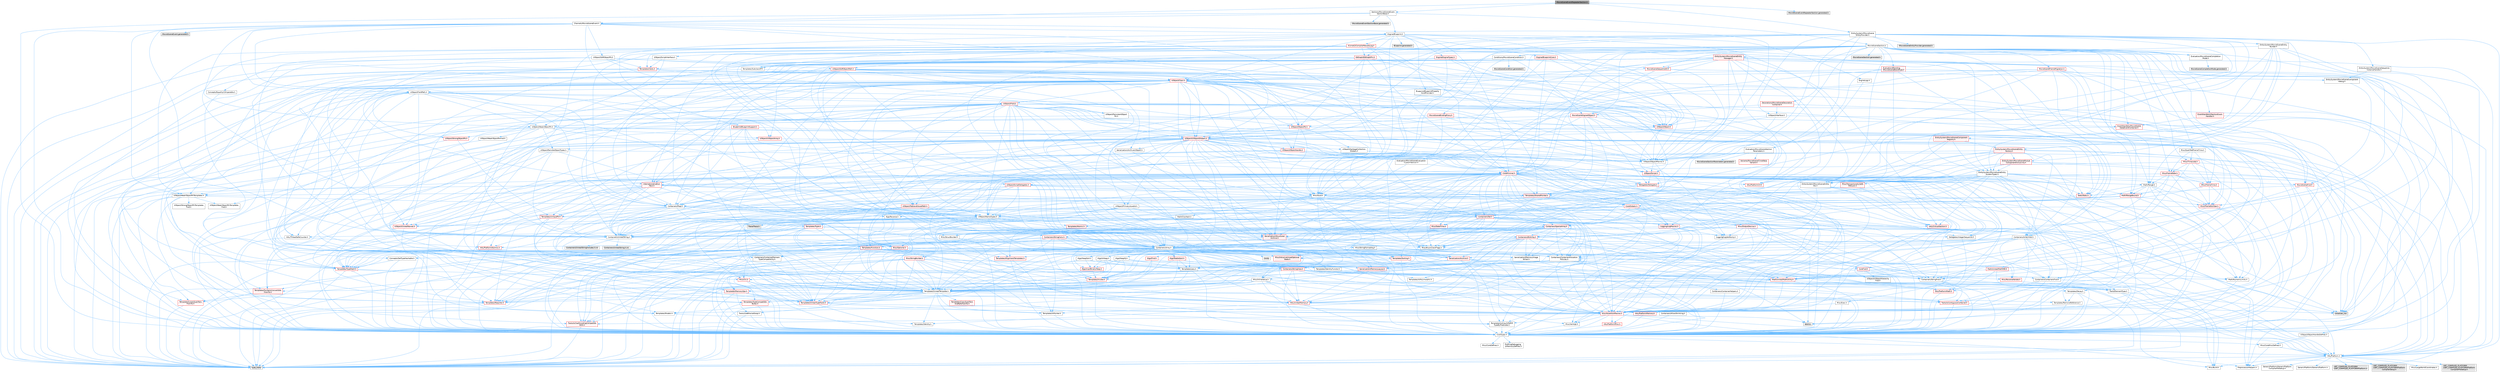 digraph "MovieSceneEventRepeaterSection.h"
{
 // INTERACTIVE_SVG=YES
 // LATEX_PDF_SIZE
  bgcolor="transparent";
  edge [fontname=Helvetica,fontsize=10,labelfontname=Helvetica,labelfontsize=10];
  node [fontname=Helvetica,fontsize=10,shape=box,height=0.2,width=0.4];
  Node1 [id="Node000001",label="MovieSceneEventRepeaterSection.h",height=0.2,width=0.4,color="gray40", fillcolor="grey60", style="filled", fontcolor="black",tooltip=" "];
  Node1 -> Node2 [id="edge1_Node000001_Node000002",color="steelblue1",style="solid",tooltip=" "];
  Node2 [id="Node000002",label="Sections/MovieSceneEvent\lSectionBase.h",height=0.2,width=0.4,color="grey40", fillcolor="white", style="filled",URL="$da/dac/MovieSceneEventSectionBase_8h.html",tooltip=" "];
  Node2 -> Node3 [id="edge2_Node000002_Node000003",color="steelblue1",style="solid",tooltip=" "];
  Node3 [id="Node000003",label="CoreTypes.h",height=0.2,width=0.4,color="grey40", fillcolor="white", style="filled",URL="$dc/dec/CoreTypes_8h.html",tooltip=" "];
  Node3 -> Node4 [id="edge3_Node000003_Node000004",color="steelblue1",style="solid",tooltip=" "];
  Node4 [id="Node000004",label="HAL/Platform.h",height=0.2,width=0.4,color="grey40", fillcolor="white", style="filled",URL="$d9/dd0/Platform_8h.html",tooltip=" "];
  Node4 -> Node5 [id="edge4_Node000004_Node000005",color="steelblue1",style="solid",tooltip=" "];
  Node5 [id="Node000005",label="Misc/Build.h",height=0.2,width=0.4,color="grey40", fillcolor="white", style="filled",URL="$d3/dbb/Build_8h.html",tooltip=" "];
  Node4 -> Node6 [id="edge5_Node000004_Node000006",color="steelblue1",style="solid",tooltip=" "];
  Node6 [id="Node000006",label="Misc/LargeWorldCoordinates.h",height=0.2,width=0.4,color="grey40", fillcolor="white", style="filled",URL="$d2/dcb/LargeWorldCoordinates_8h.html",tooltip=" "];
  Node4 -> Node7 [id="edge6_Node000004_Node000007",color="steelblue1",style="solid",tooltip=" "];
  Node7 [id="Node000007",label="type_traits",height=0.2,width=0.4,color="grey60", fillcolor="#E0E0E0", style="filled",tooltip=" "];
  Node4 -> Node8 [id="edge7_Node000004_Node000008",color="steelblue1",style="solid",tooltip=" "];
  Node8 [id="Node000008",label="PreprocessorHelpers.h",height=0.2,width=0.4,color="grey40", fillcolor="white", style="filled",URL="$db/ddb/PreprocessorHelpers_8h.html",tooltip=" "];
  Node4 -> Node9 [id="edge8_Node000004_Node000009",color="steelblue1",style="solid",tooltip=" "];
  Node9 [id="Node000009",label="UBT_COMPILED_PLATFORM\l/UBT_COMPILED_PLATFORMPlatform\lCompilerPreSetup.h",height=0.2,width=0.4,color="grey60", fillcolor="#E0E0E0", style="filled",tooltip=" "];
  Node4 -> Node10 [id="edge9_Node000004_Node000010",color="steelblue1",style="solid",tooltip=" "];
  Node10 [id="Node000010",label="GenericPlatform/GenericPlatform\lCompilerPreSetup.h",height=0.2,width=0.4,color="grey40", fillcolor="white", style="filled",URL="$d9/dc8/GenericPlatformCompilerPreSetup_8h.html",tooltip=" "];
  Node4 -> Node11 [id="edge10_Node000004_Node000011",color="steelblue1",style="solid",tooltip=" "];
  Node11 [id="Node000011",label="GenericPlatform/GenericPlatform.h",height=0.2,width=0.4,color="grey40", fillcolor="white", style="filled",URL="$d6/d84/GenericPlatform_8h.html",tooltip=" "];
  Node4 -> Node12 [id="edge11_Node000004_Node000012",color="steelblue1",style="solid",tooltip=" "];
  Node12 [id="Node000012",label="UBT_COMPILED_PLATFORM\l/UBT_COMPILED_PLATFORMPlatform.h",height=0.2,width=0.4,color="grey60", fillcolor="#E0E0E0", style="filled",tooltip=" "];
  Node4 -> Node13 [id="edge12_Node000004_Node000013",color="steelblue1",style="solid",tooltip=" "];
  Node13 [id="Node000013",label="UBT_COMPILED_PLATFORM\l/UBT_COMPILED_PLATFORMPlatform\lCompilerSetup.h",height=0.2,width=0.4,color="grey60", fillcolor="#E0E0E0", style="filled",tooltip=" "];
  Node3 -> Node14 [id="edge13_Node000003_Node000014",color="steelblue1",style="solid",tooltip=" "];
  Node14 [id="Node000014",label="ProfilingDebugging\l/UMemoryDefines.h",height=0.2,width=0.4,color="grey40", fillcolor="white", style="filled",URL="$d2/da2/UMemoryDefines_8h.html",tooltip=" "];
  Node3 -> Node15 [id="edge14_Node000003_Node000015",color="steelblue1",style="solid",tooltip=" "];
  Node15 [id="Node000015",label="Misc/CoreMiscDefines.h",height=0.2,width=0.4,color="grey40", fillcolor="white", style="filled",URL="$da/d38/CoreMiscDefines_8h.html",tooltip=" "];
  Node15 -> Node4 [id="edge15_Node000015_Node000004",color="steelblue1",style="solid",tooltip=" "];
  Node15 -> Node8 [id="edge16_Node000015_Node000008",color="steelblue1",style="solid",tooltip=" "];
  Node3 -> Node16 [id="edge17_Node000003_Node000016",color="steelblue1",style="solid",tooltip=" "];
  Node16 [id="Node000016",label="Misc/CoreDefines.h",height=0.2,width=0.4,color="grey40", fillcolor="white", style="filled",URL="$d3/dd2/CoreDefines_8h.html",tooltip=" "];
  Node2 -> Node17 [id="edge18_Node000002_Node000017",color="steelblue1",style="solid",tooltip=" "];
  Node17 [id="Node000017",label="MovieSceneSection.h",height=0.2,width=0.4,color="grey40", fillcolor="white", style="filled",URL="$db/d95/MovieSceneSection_8h.html",tooltip=" "];
  Node17 -> Node18 [id="edge19_Node000017_Node000018",color="steelblue1",style="solid",tooltip=" "];
  Node18 [id="Node000018",label="Conditions/MovieSceneCondition.h",height=0.2,width=0.4,color="grey40", fillcolor="white", style="filled",URL="$d2/d61/MovieSceneCondition_8h.html",tooltip=" "];
  Node18 -> Node19 [id="edge20_Node000018_Node000019",color="steelblue1",style="solid",tooltip=" "];
  Node19 [id="Node000019",label="MovieSceneSequenceID.h",height=0.2,width=0.4,color="red", fillcolor="#FFF0F0", style="filled",URL="$de/d78/MovieSceneSequenceID_8h.html",tooltip=" "];
  Node19 -> Node20 [id="edge21_Node000019_Node000020",color="steelblue1",style="solid",tooltip=" "];
  Node20 [id="Node000020",label="CoreMinimal.h",height=0.2,width=0.4,color="red", fillcolor="#FFF0F0", style="filled",URL="$d7/d67/CoreMinimal_8h.html",tooltip=" "];
  Node20 -> Node3 [id="edge22_Node000020_Node000003",color="steelblue1",style="solid",tooltip=" "];
  Node20 -> Node21 [id="edge23_Node000020_Node000021",color="steelblue1",style="solid",tooltip=" "];
  Node21 [id="Node000021",label="CoreFwd.h",height=0.2,width=0.4,color="red", fillcolor="#FFF0F0", style="filled",URL="$d1/d1e/CoreFwd_8h.html",tooltip=" "];
  Node21 -> Node3 [id="edge24_Node000021_Node000003",color="steelblue1",style="solid",tooltip=" "];
  Node21 -> Node22 [id="edge25_Node000021_Node000022",color="steelblue1",style="solid",tooltip=" "];
  Node22 [id="Node000022",label="Containers/ContainersFwd.h",height=0.2,width=0.4,color="grey40", fillcolor="white", style="filled",URL="$d4/d0a/ContainersFwd_8h.html",tooltip=" "];
  Node22 -> Node4 [id="edge26_Node000022_Node000004",color="steelblue1",style="solid",tooltip=" "];
  Node22 -> Node3 [id="edge27_Node000022_Node000003",color="steelblue1",style="solid",tooltip=" "];
  Node22 -> Node23 [id="edge28_Node000022_Node000023",color="steelblue1",style="solid",tooltip=" "];
  Node23 [id="Node000023",label="Traits/IsContiguousContainer.h",height=0.2,width=0.4,color="red", fillcolor="#FFF0F0", style="filled",URL="$d5/d3c/IsContiguousContainer_8h.html",tooltip=" "];
  Node23 -> Node3 [id="edge29_Node000023_Node000003",color="steelblue1",style="solid",tooltip=" "];
  Node23 -> Node25 [id="edge30_Node000023_Node000025",color="steelblue1",style="solid",tooltip=" "];
  Node25 [id="Node000025",label="initializer_list",height=0.2,width=0.4,color="grey60", fillcolor="#E0E0E0", style="filled",tooltip=" "];
  Node21 -> Node27 [id="edge31_Node000021_Node000027",color="steelblue1",style="solid",tooltip=" "];
  Node27 [id="Node000027",label="UObject/UObjectHierarchy\lFwd.h",height=0.2,width=0.4,color="grey40", fillcolor="white", style="filled",URL="$d3/d13/UObjectHierarchyFwd_8h.html",tooltip=" "];
  Node20 -> Node27 [id="edge32_Node000020_Node000027",color="steelblue1",style="solid",tooltip=" "];
  Node20 -> Node22 [id="edge33_Node000020_Node000022",color="steelblue1",style="solid",tooltip=" "];
  Node20 -> Node28 [id="edge34_Node000020_Node000028",color="steelblue1",style="solid",tooltip=" "];
  Node28 [id="Node000028",label="Misc/VarArgs.h",height=0.2,width=0.4,color="grey40", fillcolor="white", style="filled",URL="$d5/d6f/VarArgs_8h.html",tooltip=" "];
  Node28 -> Node3 [id="edge35_Node000028_Node000003",color="steelblue1",style="solid",tooltip=" "];
  Node20 -> Node29 [id="edge36_Node000020_Node000029",color="steelblue1",style="solid",tooltip=" "];
  Node29 [id="Node000029",label="Logging/LogVerbosity.h",height=0.2,width=0.4,color="grey40", fillcolor="white", style="filled",URL="$d2/d8f/LogVerbosity_8h.html",tooltip=" "];
  Node29 -> Node3 [id="edge37_Node000029_Node000003",color="steelblue1",style="solid",tooltip=" "];
  Node20 -> Node30 [id="edge38_Node000020_Node000030",color="steelblue1",style="solid",tooltip=" "];
  Node30 [id="Node000030",label="Misc/OutputDevice.h",height=0.2,width=0.4,color="red", fillcolor="#FFF0F0", style="filled",URL="$d7/d32/OutputDevice_8h.html",tooltip=" "];
  Node30 -> Node21 [id="edge39_Node000030_Node000021",color="steelblue1",style="solid",tooltip=" "];
  Node30 -> Node3 [id="edge40_Node000030_Node000003",color="steelblue1",style="solid",tooltip=" "];
  Node30 -> Node29 [id="edge41_Node000030_Node000029",color="steelblue1",style="solid",tooltip=" "];
  Node30 -> Node28 [id="edge42_Node000030_Node000028",color="steelblue1",style="solid",tooltip=" "];
  Node30 -> Node31 [id="edge43_Node000030_Node000031",color="steelblue1",style="solid",tooltip=" "];
  Node31 [id="Node000031",label="Templates/IsArrayOrRefOf\lTypeByPredicate.h",height=0.2,width=0.4,color="grey40", fillcolor="white", style="filled",URL="$d6/da1/IsArrayOrRefOfTypeByPredicate_8h.html",tooltip=" "];
  Node31 -> Node3 [id="edge44_Node000031_Node000003",color="steelblue1",style="solid",tooltip=" "];
  Node30 -> Node34 [id="edge45_Node000030_Node000034",color="steelblue1",style="solid",tooltip=" "];
  Node34 [id="Node000034",label="Traits/IsCharEncodingCompatible\lWith.h",height=0.2,width=0.4,color="red", fillcolor="#FFF0F0", style="filled",URL="$df/dd1/IsCharEncodingCompatibleWith_8h.html",tooltip=" "];
  Node34 -> Node7 [id="edge46_Node000034_Node000007",color="steelblue1",style="solid",tooltip=" "];
  Node20 -> Node36 [id="edge47_Node000020_Node000036",color="steelblue1",style="solid",tooltip=" "];
  Node36 [id="Node000036",label="HAL/PlatformCrt.h",height=0.2,width=0.4,color="red", fillcolor="#FFF0F0", style="filled",URL="$d8/d75/PlatformCrt_8h.html",tooltip=" "];
  Node20 -> Node46 [id="edge48_Node000020_Node000046",color="steelblue1",style="solid",tooltip=" "];
  Node46 [id="Node000046",label="HAL/PlatformMisc.h",height=0.2,width=0.4,color="red", fillcolor="#FFF0F0", style="filled",URL="$d0/df5/PlatformMisc_8h.html",tooltip=" "];
  Node46 -> Node3 [id="edge49_Node000046_Node000003",color="steelblue1",style="solid",tooltip=" "];
  Node20 -> Node65 [id="edge50_Node000020_Node000065",color="steelblue1",style="solid",tooltip=" "];
  Node65 [id="Node000065",label="Misc/AssertionMacros.h",height=0.2,width=0.4,color="red", fillcolor="#FFF0F0", style="filled",URL="$d0/dfa/AssertionMacros_8h.html",tooltip=" "];
  Node65 -> Node3 [id="edge51_Node000065_Node000003",color="steelblue1",style="solid",tooltip=" "];
  Node65 -> Node4 [id="edge52_Node000065_Node000004",color="steelblue1",style="solid",tooltip=" "];
  Node65 -> Node46 [id="edge53_Node000065_Node000046",color="steelblue1",style="solid",tooltip=" "];
  Node65 -> Node8 [id="edge54_Node000065_Node000008",color="steelblue1",style="solid",tooltip=" "];
  Node65 -> Node31 [id="edge55_Node000065_Node000031",color="steelblue1",style="solid",tooltip=" "];
  Node65 -> Node34 [id="edge56_Node000065_Node000034",color="steelblue1",style="solid",tooltip=" "];
  Node65 -> Node28 [id="edge57_Node000065_Node000028",color="steelblue1",style="solid",tooltip=" "];
  Node65 -> Node73 [id="edge58_Node000065_Node000073",color="steelblue1",style="solid",tooltip=" "];
  Node73 [id="Node000073",label="atomic",height=0.2,width=0.4,color="grey60", fillcolor="#E0E0E0", style="filled",tooltip=" "];
  Node20 -> Node74 [id="edge59_Node000020_Node000074",color="steelblue1",style="solid",tooltip=" "];
  Node74 [id="Node000074",label="Templates/IsPointer.h",height=0.2,width=0.4,color="grey40", fillcolor="white", style="filled",URL="$d7/d05/IsPointer_8h.html",tooltip=" "];
  Node74 -> Node3 [id="edge60_Node000074_Node000003",color="steelblue1",style="solid",tooltip=" "];
  Node20 -> Node75 [id="edge61_Node000020_Node000075",color="steelblue1",style="solid",tooltip=" "];
  Node75 [id="Node000075",label="HAL/PlatformMemory.h",height=0.2,width=0.4,color="red", fillcolor="#FFF0F0", style="filled",URL="$de/d68/PlatformMemory_8h.html",tooltip=" "];
  Node75 -> Node3 [id="edge62_Node000075_Node000003",color="steelblue1",style="solid",tooltip=" "];
  Node20 -> Node58 [id="edge63_Node000020_Node000058",color="steelblue1",style="solid",tooltip=" "];
  Node58 [id="Node000058",label="HAL/PlatformAtomics.h",height=0.2,width=0.4,color="red", fillcolor="#FFF0F0", style="filled",URL="$d3/d36/PlatformAtomics_8h.html",tooltip=" "];
  Node58 -> Node3 [id="edge64_Node000058_Node000003",color="steelblue1",style="solid",tooltip=" "];
  Node20 -> Node80 [id="edge65_Node000020_Node000080",color="steelblue1",style="solid",tooltip=" "];
  Node80 [id="Node000080",label="Misc/Exec.h",height=0.2,width=0.4,color="grey40", fillcolor="white", style="filled",URL="$de/ddb/Exec_8h.html",tooltip=" "];
  Node80 -> Node3 [id="edge66_Node000080_Node000003",color="steelblue1",style="solid",tooltip=" "];
  Node80 -> Node65 [id="edge67_Node000080_Node000065",color="steelblue1",style="solid",tooltip=" "];
  Node20 -> Node91 [id="edge68_Node000020_Node000091",color="steelblue1",style="solid",tooltip=" "];
  Node91 [id="Node000091",label="HAL/UnrealMemory.h",height=0.2,width=0.4,color="red", fillcolor="#FFF0F0", style="filled",URL="$d9/d96/UnrealMemory_8h.html",tooltip=" "];
  Node91 -> Node3 [id="edge69_Node000091_Node000003",color="steelblue1",style="solid",tooltip=" "];
  Node91 -> Node75 [id="edge70_Node000091_Node000075",color="steelblue1",style="solid",tooltip=" "];
  Node91 -> Node74 [id="edge71_Node000091_Node000074",color="steelblue1",style="solid",tooltip=" "];
  Node20 -> Node96 [id="edge72_Node000020_Node000096",color="steelblue1",style="solid",tooltip=" "];
  Node96 [id="Node000096",label="Templates/UnrealTypeTraits.h",height=0.2,width=0.4,color="red", fillcolor="#FFF0F0", style="filled",URL="$d2/d2d/UnrealTypeTraits_8h.html",tooltip=" "];
  Node96 -> Node3 [id="edge73_Node000096_Node000003",color="steelblue1",style="solid",tooltip=" "];
  Node96 -> Node74 [id="edge74_Node000096_Node000074",color="steelblue1",style="solid",tooltip=" "];
  Node96 -> Node65 [id="edge75_Node000096_Node000065",color="steelblue1",style="solid",tooltip=" "];
  Node96 -> Node97 [id="edge76_Node000096_Node000097",color="steelblue1",style="solid",tooltip=" "];
  Node97 [id="Node000097",label="Templates/Models.h",height=0.2,width=0.4,color="grey40", fillcolor="white", style="filled",URL="$d3/d0c/Models_8h.html",tooltip=" "];
  Node97 -> Node69 [id="edge77_Node000097_Node000069",color="steelblue1",style="solid",tooltip=" "];
  Node69 [id="Node000069",label="Templates/Identity.h",height=0.2,width=0.4,color="grey40", fillcolor="white", style="filled",URL="$d0/dd5/Identity_8h.html",tooltip=" "];
  Node20 -> Node98 [id="edge78_Node000020_Node000098",color="steelblue1",style="solid",tooltip=" "];
  Node98 [id="Node000098",label="Templates/RemoveReference.h",height=0.2,width=0.4,color="grey40", fillcolor="white", style="filled",URL="$da/dbe/RemoveReference_8h.html",tooltip=" "];
  Node98 -> Node3 [id="edge79_Node000098_Node000003",color="steelblue1",style="solid",tooltip=" "];
  Node20 -> Node101 [id="edge80_Node000020_Node000101",color="steelblue1",style="solid",tooltip=" "];
  Node101 [id="Node000101",label="Templates/TypeCompatible\lBytes.h",height=0.2,width=0.4,color="red", fillcolor="#FFF0F0", style="filled",URL="$df/d0a/TypeCompatibleBytes_8h.html",tooltip=" "];
  Node101 -> Node3 [id="edge81_Node000101_Node000003",color="steelblue1",style="solid",tooltip=" "];
  Node101 -> Node7 [id="edge82_Node000101_Node000007",color="steelblue1",style="solid",tooltip=" "];
  Node20 -> Node23 [id="edge83_Node000020_Node000023",color="steelblue1",style="solid",tooltip=" "];
  Node20 -> Node102 [id="edge84_Node000020_Node000102",color="steelblue1",style="solid",tooltip=" "];
  Node102 [id="Node000102",label="Templates/UnrealTemplate.h",height=0.2,width=0.4,color="grey40", fillcolor="white", style="filled",URL="$d4/d24/UnrealTemplate_8h.html",tooltip=" "];
  Node102 -> Node3 [id="edge85_Node000102_Node000003",color="steelblue1",style="solid",tooltip=" "];
  Node102 -> Node74 [id="edge86_Node000102_Node000074",color="steelblue1",style="solid",tooltip=" "];
  Node102 -> Node91 [id="edge87_Node000102_Node000091",color="steelblue1",style="solid",tooltip=" "];
  Node102 -> Node103 [id="edge88_Node000102_Node000103",color="steelblue1",style="solid",tooltip=" "];
  Node103 [id="Node000103",label="Templates/CopyQualifiers\lAndRefsFromTo.h",height=0.2,width=0.4,color="red", fillcolor="#FFF0F0", style="filled",URL="$d3/db3/CopyQualifiersAndRefsFromTo_8h.html",tooltip=" "];
  Node102 -> Node96 [id="edge89_Node000102_Node000096",color="steelblue1",style="solid",tooltip=" "];
  Node102 -> Node98 [id="edge90_Node000102_Node000098",color="steelblue1",style="solid",tooltip=" "];
  Node102 -> Node68 [id="edge91_Node000102_Node000068",color="steelblue1",style="solid",tooltip=" "];
  Node68 [id="Node000068",label="Templates/Requires.h",height=0.2,width=0.4,color="red", fillcolor="#FFF0F0", style="filled",URL="$dc/d96/Requires_8h.html",tooltip=" "];
  Node68 -> Node7 [id="edge92_Node000068_Node000007",color="steelblue1",style="solid",tooltip=" "];
  Node102 -> Node101 [id="edge93_Node000102_Node000101",color="steelblue1",style="solid",tooltip=" "];
  Node102 -> Node69 [id="edge94_Node000102_Node000069",color="steelblue1",style="solid",tooltip=" "];
  Node102 -> Node23 [id="edge95_Node000102_Node000023",color="steelblue1",style="solid",tooltip=" "];
  Node102 -> Node105 [id="edge96_Node000102_Node000105",color="steelblue1",style="solid",tooltip=" "];
  Node105 [id="Node000105",label="Traits/UseBitwiseSwap.h",height=0.2,width=0.4,color="grey40", fillcolor="white", style="filled",URL="$db/df3/UseBitwiseSwap_8h.html",tooltip=" "];
  Node105 -> Node3 [id="edge97_Node000105_Node000003",color="steelblue1",style="solid",tooltip=" "];
  Node105 -> Node7 [id="edge98_Node000105_Node000007",color="steelblue1",style="solid",tooltip=" "];
  Node102 -> Node7 [id="edge99_Node000102_Node000007",color="steelblue1",style="solid",tooltip=" "];
  Node20 -> Node51 [id="edge100_Node000020_Node000051",color="steelblue1",style="solid",tooltip=" "];
  Node51 [id="Node000051",label="Math/NumericLimits.h",height=0.2,width=0.4,color="grey40", fillcolor="white", style="filled",URL="$df/d1b/NumericLimits_8h.html",tooltip=" "];
  Node51 -> Node3 [id="edge101_Node000051_Node000003",color="steelblue1",style="solid",tooltip=" "];
  Node20 -> Node106 [id="edge102_Node000020_Node000106",color="steelblue1",style="solid",tooltip=" "];
  Node106 [id="Node000106",label="HAL/PlatformMath.h",height=0.2,width=0.4,color="red", fillcolor="#FFF0F0", style="filled",URL="$dc/d53/PlatformMath_8h.html",tooltip=" "];
  Node106 -> Node3 [id="edge103_Node000106_Node000003",color="steelblue1",style="solid",tooltip=" "];
  Node20 -> Node114 [id="edge104_Node000020_Node000114",color="steelblue1",style="solid",tooltip=" "];
  Node114 [id="Node000114",label="Templates/MemoryOps.h",height=0.2,width=0.4,color="red", fillcolor="#FFF0F0", style="filled",URL="$db/dea/MemoryOps_8h.html",tooltip=" "];
  Node114 -> Node3 [id="edge105_Node000114_Node000003",color="steelblue1",style="solid",tooltip=" "];
  Node114 -> Node91 [id="edge106_Node000114_Node000091",color="steelblue1",style="solid",tooltip=" "];
  Node114 -> Node68 [id="edge107_Node000114_Node000068",color="steelblue1",style="solid",tooltip=" "];
  Node114 -> Node96 [id="edge108_Node000114_Node000096",color="steelblue1",style="solid",tooltip=" "];
  Node114 -> Node105 [id="edge109_Node000114_Node000105",color="steelblue1",style="solid",tooltip=" "];
  Node114 -> Node7 [id="edge110_Node000114_Node000007",color="steelblue1",style="solid",tooltip=" "];
  Node20 -> Node115 [id="edge111_Node000020_Node000115",color="steelblue1",style="solid",tooltip=" "];
  Node115 [id="Node000115",label="Containers/ContainerAllocation\lPolicies.h",height=0.2,width=0.4,color="grey40", fillcolor="white", style="filled",URL="$d7/dff/ContainerAllocationPolicies_8h.html",tooltip=" "];
  Node115 -> Node3 [id="edge112_Node000115_Node000003",color="steelblue1",style="solid",tooltip=" "];
  Node115 -> Node116 [id="edge113_Node000115_Node000116",color="steelblue1",style="solid",tooltip=" "];
  Node116 [id="Node000116",label="Containers/ContainerHelpers.h",height=0.2,width=0.4,color="grey40", fillcolor="white", style="filled",URL="$d7/d33/ContainerHelpers_8h.html",tooltip=" "];
  Node116 -> Node3 [id="edge114_Node000116_Node000003",color="steelblue1",style="solid",tooltip=" "];
  Node115 -> Node115 [id="edge115_Node000115_Node000115",color="steelblue1",style="solid",tooltip=" "];
  Node115 -> Node106 [id="edge116_Node000115_Node000106",color="steelblue1",style="solid",tooltip=" "];
  Node115 -> Node91 [id="edge117_Node000115_Node000091",color="steelblue1",style="solid",tooltip=" "];
  Node115 -> Node51 [id="edge118_Node000115_Node000051",color="steelblue1",style="solid",tooltip=" "];
  Node115 -> Node65 [id="edge119_Node000115_Node000065",color="steelblue1",style="solid",tooltip=" "];
  Node115 -> Node117 [id="edge120_Node000115_Node000117",color="steelblue1",style="solid",tooltip=" "];
  Node117 [id="Node000117",label="Templates/IsPolymorphic.h",height=0.2,width=0.4,color="grey40", fillcolor="white", style="filled",URL="$dc/d20/IsPolymorphic_8h.html",tooltip=" "];
  Node115 -> Node114 [id="edge121_Node000115_Node000114",color="steelblue1",style="solid",tooltip=" "];
  Node115 -> Node101 [id="edge122_Node000115_Node000101",color="steelblue1",style="solid",tooltip=" "];
  Node115 -> Node7 [id="edge123_Node000115_Node000007",color="steelblue1",style="solid",tooltip=" "];
  Node20 -> Node124 [id="edge124_Node000020_Node000124",color="steelblue1",style="solid",tooltip=" "];
  Node124 [id="Node000124",label="Serialization/Archive.h",height=0.2,width=0.4,color="red", fillcolor="#FFF0F0", style="filled",URL="$d7/d3b/Archive_8h.html",tooltip=" "];
  Node124 -> Node21 [id="edge125_Node000124_Node000021",color="steelblue1",style="solid",tooltip=" "];
  Node124 -> Node3 [id="edge126_Node000124_Node000003",color="steelblue1",style="solid",tooltip=" "];
  Node124 -> Node65 [id="edge127_Node000124_Node000065",color="steelblue1",style="solid",tooltip=" "];
  Node124 -> Node5 [id="edge128_Node000124_Node000005",color="steelblue1",style="solid",tooltip=" "];
  Node124 -> Node28 [id="edge129_Node000124_Node000028",color="steelblue1",style="solid",tooltip=" "];
  Node124 -> Node31 [id="edge130_Node000124_Node000031",color="steelblue1",style="solid",tooltip=" "];
  Node124 -> Node102 [id="edge131_Node000124_Node000102",color="steelblue1",style="solid",tooltip=" "];
  Node124 -> Node34 [id="edge132_Node000124_Node000034",color="steelblue1",style="solid",tooltip=" "];
  Node20 -> Node128 [id="edge133_Node000020_Node000128",color="steelblue1",style="solid",tooltip=" "];
  Node128 [id="Node000128",label="Templates/Less.h",height=0.2,width=0.4,color="grey40", fillcolor="white", style="filled",URL="$de/dc8/Less_8h.html",tooltip=" "];
  Node128 -> Node3 [id="edge134_Node000128_Node000003",color="steelblue1",style="solid",tooltip=" "];
  Node128 -> Node102 [id="edge135_Node000128_Node000102",color="steelblue1",style="solid",tooltip=" "];
  Node20 -> Node129 [id="edge136_Node000020_Node000129",color="steelblue1",style="solid",tooltip=" "];
  Node129 [id="Node000129",label="Templates/Sorting.h",height=0.2,width=0.4,color="red", fillcolor="#FFF0F0", style="filled",URL="$d3/d9e/Sorting_8h.html",tooltip=" "];
  Node129 -> Node3 [id="edge137_Node000129_Node000003",color="steelblue1",style="solid",tooltip=" "];
  Node129 -> Node106 [id="edge138_Node000129_Node000106",color="steelblue1",style="solid",tooltip=" "];
  Node129 -> Node128 [id="edge139_Node000129_Node000128",color="steelblue1",style="solid",tooltip=" "];
  Node20 -> Node148 [id="edge140_Node000020_Node000148",color="steelblue1",style="solid",tooltip=" "];
  Node148 [id="Node000148",label="Misc/Crc.h",height=0.2,width=0.4,color="red", fillcolor="#FFF0F0", style="filled",URL="$d4/dd2/Crc_8h.html",tooltip=" "];
  Node148 -> Node3 [id="edge141_Node000148_Node000003",color="steelblue1",style="solid",tooltip=" "];
  Node148 -> Node65 [id="edge142_Node000148_Node000065",color="steelblue1",style="solid",tooltip=" "];
  Node148 -> Node96 [id="edge143_Node000148_Node000096",color="steelblue1",style="solid",tooltip=" "];
  Node20 -> Node139 [id="edge144_Node000020_Node000139",color="steelblue1",style="solid",tooltip=" "];
  Node139 [id="Node000139",label="Math/UnrealMathUtility.h",height=0.2,width=0.4,color="red", fillcolor="#FFF0F0", style="filled",URL="$db/db8/UnrealMathUtility_8h.html",tooltip=" "];
  Node139 -> Node3 [id="edge145_Node000139_Node000003",color="steelblue1",style="solid",tooltip=" "];
  Node139 -> Node65 [id="edge146_Node000139_Node000065",color="steelblue1",style="solid",tooltip=" "];
  Node139 -> Node106 [id="edge147_Node000139_Node000106",color="steelblue1",style="solid",tooltip=" "];
  Node139 -> Node69 [id="edge148_Node000139_Node000069",color="steelblue1",style="solid",tooltip=" "];
  Node139 -> Node68 [id="edge149_Node000139_Node000068",color="steelblue1",style="solid",tooltip=" "];
  Node20 -> Node149 [id="edge150_Node000020_Node000149",color="steelblue1",style="solid",tooltip=" "];
  Node149 [id="Node000149",label="Containers/UnrealString.h",height=0.2,width=0.4,color="grey40", fillcolor="white", style="filled",URL="$d5/dba/UnrealString_8h.html",tooltip=" "];
  Node149 -> Node150 [id="edge151_Node000149_Node000150",color="steelblue1",style="solid",tooltip=" "];
  Node150 [id="Node000150",label="Containers/UnrealStringIncludes.h.inl",height=0.2,width=0.4,color="grey60", fillcolor="#E0E0E0", style="filled",tooltip=" "];
  Node149 -> Node151 [id="edge152_Node000149_Node000151",color="steelblue1",style="solid",tooltip=" "];
  Node151 [id="Node000151",label="Containers/UnrealString.h.inl",height=0.2,width=0.4,color="grey60", fillcolor="#E0E0E0", style="filled",tooltip=" "];
  Node149 -> Node152 [id="edge153_Node000149_Node000152",color="steelblue1",style="solid",tooltip=" "];
  Node152 [id="Node000152",label="Misc/StringFormatArg.h",height=0.2,width=0.4,color="grey40", fillcolor="white", style="filled",URL="$d2/d16/StringFormatArg_8h.html",tooltip=" "];
  Node152 -> Node22 [id="edge154_Node000152_Node000022",color="steelblue1",style="solid",tooltip=" "];
  Node20 -> Node153 [id="edge155_Node000020_Node000153",color="steelblue1",style="solid",tooltip=" "];
  Node153 [id="Node000153",label="Containers/Array.h",height=0.2,width=0.4,color="grey40", fillcolor="white", style="filled",URL="$df/dd0/Array_8h.html",tooltip=" "];
  Node153 -> Node3 [id="edge156_Node000153_Node000003",color="steelblue1",style="solid",tooltip=" "];
  Node153 -> Node65 [id="edge157_Node000153_Node000065",color="steelblue1",style="solid",tooltip=" "];
  Node153 -> Node154 [id="edge158_Node000153_Node000154",color="steelblue1",style="solid",tooltip=" "];
  Node154 [id="Node000154",label="Misc/IntrusiveUnsetOptional\lState.h",height=0.2,width=0.4,color="red", fillcolor="#FFF0F0", style="filled",URL="$d2/d0a/IntrusiveUnsetOptionalState_8h.html",tooltip=" "];
  Node153 -> Node156 [id="edge159_Node000153_Node000156",color="steelblue1",style="solid",tooltip=" "];
  Node156 [id="Node000156",label="Misc/ReverseIterate.h",height=0.2,width=0.4,color="red", fillcolor="#FFF0F0", style="filled",URL="$db/de3/ReverseIterate_8h.html",tooltip=" "];
  Node156 -> Node4 [id="edge160_Node000156_Node000004",color="steelblue1",style="solid",tooltip=" "];
  Node153 -> Node91 [id="edge161_Node000153_Node000091",color="steelblue1",style="solid",tooltip=" "];
  Node153 -> Node96 [id="edge162_Node000153_Node000096",color="steelblue1",style="solid",tooltip=" "];
  Node153 -> Node102 [id="edge163_Node000153_Node000102",color="steelblue1",style="solid",tooltip=" "];
  Node153 -> Node158 [id="edge164_Node000153_Node000158",color="steelblue1",style="solid",tooltip=" "];
  Node158 [id="Node000158",label="Containers/AllowShrinking.h",height=0.2,width=0.4,color="grey40", fillcolor="white", style="filled",URL="$d7/d1a/AllowShrinking_8h.html",tooltip=" "];
  Node158 -> Node3 [id="edge165_Node000158_Node000003",color="steelblue1",style="solid",tooltip=" "];
  Node153 -> Node115 [id="edge166_Node000153_Node000115",color="steelblue1",style="solid",tooltip=" "];
  Node153 -> Node159 [id="edge167_Node000153_Node000159",color="steelblue1",style="solid",tooltip=" "];
  Node159 [id="Node000159",label="Containers/ContainerElement\lTypeCompatibility.h",height=0.2,width=0.4,color="grey40", fillcolor="white", style="filled",URL="$df/ddf/ContainerElementTypeCompatibility_8h.html",tooltip=" "];
  Node159 -> Node3 [id="edge168_Node000159_Node000003",color="steelblue1",style="solid",tooltip=" "];
  Node159 -> Node96 [id="edge169_Node000159_Node000096",color="steelblue1",style="solid",tooltip=" "];
  Node153 -> Node124 [id="edge170_Node000153_Node000124",color="steelblue1",style="solid",tooltip=" "];
  Node153 -> Node160 [id="edge171_Node000153_Node000160",color="steelblue1",style="solid",tooltip=" "];
  Node160 [id="Node000160",label="Serialization/MemoryImage\lWriter.h",height=0.2,width=0.4,color="grey40", fillcolor="white", style="filled",URL="$d0/d08/MemoryImageWriter_8h.html",tooltip=" "];
  Node160 -> Node3 [id="edge172_Node000160_Node000003",color="steelblue1",style="solid",tooltip=" "];
  Node160 -> Node161 [id="edge173_Node000160_Node000161",color="steelblue1",style="solid",tooltip=" "];
  Node161 [id="Node000161",label="Serialization/MemoryLayout.h",height=0.2,width=0.4,color="red", fillcolor="#FFF0F0", style="filled",URL="$d7/d66/MemoryLayout_8h.html",tooltip=" "];
  Node161 -> Node48 [id="edge174_Node000161_Node000048",color="steelblue1",style="solid",tooltip=" "];
  Node48 [id="Node000048",label="Containers/StringFwd.h",height=0.2,width=0.4,color="grey40", fillcolor="white", style="filled",URL="$df/d37/StringFwd_8h.html",tooltip=" "];
  Node48 -> Node3 [id="edge175_Node000048_Node000003",color="steelblue1",style="solid",tooltip=" "];
  Node48 -> Node49 [id="edge176_Node000048_Node000049",color="steelblue1",style="solid",tooltip=" "];
  Node49 [id="Node000049",label="Traits/ElementType.h",height=0.2,width=0.4,color="grey40", fillcolor="white", style="filled",URL="$d5/d4f/ElementType_8h.html",tooltip=" "];
  Node49 -> Node4 [id="edge177_Node000049_Node000004",color="steelblue1",style="solid",tooltip=" "];
  Node49 -> Node25 [id="edge178_Node000049_Node000025",color="steelblue1",style="solid",tooltip=" "];
  Node49 -> Node7 [id="edge179_Node000049_Node000007",color="steelblue1",style="solid",tooltip=" "];
  Node48 -> Node23 [id="edge180_Node000048_Node000023",color="steelblue1",style="solid",tooltip=" "];
  Node161 -> Node91 [id="edge181_Node000161_Node000091",color="steelblue1",style="solid",tooltip=" "];
  Node161 -> Node117 [id="edge182_Node000161_Node000117",color="steelblue1",style="solid",tooltip=" "];
  Node161 -> Node97 [id="edge183_Node000161_Node000097",color="steelblue1",style="solid",tooltip=" "];
  Node161 -> Node102 [id="edge184_Node000161_Node000102",color="steelblue1",style="solid",tooltip=" "];
  Node153 -> Node169 [id="edge185_Node000153_Node000169",color="steelblue1",style="solid",tooltip=" "];
  Node169 [id="Node000169",label="Algo/Heapify.h",height=0.2,width=0.4,color="grey40", fillcolor="white", style="filled",URL="$d0/d2a/Heapify_8h.html",tooltip=" "];
  Node169 -> Node136 [id="edge186_Node000169_Node000136",color="steelblue1",style="solid",tooltip=" "];
  Node136 [id="Node000136",label="Algo/Impl/BinaryHeap.h",height=0.2,width=0.4,color="red", fillcolor="#FFF0F0", style="filled",URL="$d7/da3/Algo_2Impl_2BinaryHeap_8h.html",tooltip=" "];
  Node136 -> Node132 [id="edge187_Node000136_Node000132",color="steelblue1",style="solid",tooltip=" "];
  Node132 [id="Node000132",label="Templates/Invoke.h",height=0.2,width=0.4,color="red", fillcolor="#FFF0F0", style="filled",URL="$d7/deb/Invoke_8h.html",tooltip=" "];
  Node132 -> Node3 [id="edge188_Node000132_Node000003",color="steelblue1",style="solid",tooltip=" "];
  Node132 -> Node102 [id="edge189_Node000132_Node000102",color="steelblue1",style="solid",tooltip=" "];
  Node132 -> Node7 [id="edge190_Node000132_Node000007",color="steelblue1",style="solid",tooltip=" "];
  Node136 -> Node7 [id="edge191_Node000136_Node000007",color="steelblue1",style="solid",tooltip=" "];
  Node169 -> Node131 [id="edge192_Node000169_Node000131",color="steelblue1",style="solid",tooltip=" "];
  Node131 [id="Node000131",label="Templates/IdentityFunctor.h",height=0.2,width=0.4,color="grey40", fillcolor="white", style="filled",URL="$d7/d2e/IdentityFunctor_8h.html",tooltip=" "];
  Node131 -> Node4 [id="edge193_Node000131_Node000004",color="steelblue1",style="solid",tooltip=" "];
  Node169 -> Node132 [id="edge194_Node000169_Node000132",color="steelblue1",style="solid",tooltip=" "];
  Node169 -> Node128 [id="edge195_Node000169_Node000128",color="steelblue1",style="solid",tooltip=" "];
  Node169 -> Node102 [id="edge196_Node000169_Node000102",color="steelblue1",style="solid",tooltip=" "];
  Node153 -> Node170 [id="edge197_Node000153_Node000170",color="steelblue1",style="solid",tooltip=" "];
  Node170 [id="Node000170",label="Algo/HeapSort.h",height=0.2,width=0.4,color="grey40", fillcolor="white", style="filled",URL="$d3/d92/HeapSort_8h.html",tooltip=" "];
  Node170 -> Node136 [id="edge198_Node000170_Node000136",color="steelblue1",style="solid",tooltip=" "];
  Node170 -> Node131 [id="edge199_Node000170_Node000131",color="steelblue1",style="solid",tooltip=" "];
  Node170 -> Node128 [id="edge200_Node000170_Node000128",color="steelblue1",style="solid",tooltip=" "];
  Node170 -> Node102 [id="edge201_Node000170_Node000102",color="steelblue1",style="solid",tooltip=" "];
  Node153 -> Node171 [id="edge202_Node000153_Node000171",color="steelblue1",style="solid",tooltip=" "];
  Node171 [id="Node000171",label="Algo/IsHeap.h",height=0.2,width=0.4,color="grey40", fillcolor="white", style="filled",URL="$de/d32/IsHeap_8h.html",tooltip=" "];
  Node171 -> Node136 [id="edge203_Node000171_Node000136",color="steelblue1",style="solid",tooltip=" "];
  Node171 -> Node131 [id="edge204_Node000171_Node000131",color="steelblue1",style="solid",tooltip=" "];
  Node171 -> Node132 [id="edge205_Node000171_Node000132",color="steelblue1",style="solid",tooltip=" "];
  Node171 -> Node128 [id="edge206_Node000171_Node000128",color="steelblue1",style="solid",tooltip=" "];
  Node171 -> Node102 [id="edge207_Node000171_Node000102",color="steelblue1",style="solid",tooltip=" "];
  Node153 -> Node136 [id="edge208_Node000153_Node000136",color="steelblue1",style="solid",tooltip=" "];
  Node153 -> Node172 [id="edge209_Node000153_Node000172",color="steelblue1",style="solid",tooltip=" "];
  Node172 [id="Node000172",label="Algo/StableSort.h",height=0.2,width=0.4,color="red", fillcolor="#FFF0F0", style="filled",URL="$d7/d3c/StableSort_8h.html",tooltip=" "];
  Node172 -> Node131 [id="edge210_Node000172_Node000131",color="steelblue1",style="solid",tooltip=" "];
  Node172 -> Node132 [id="edge211_Node000172_Node000132",color="steelblue1",style="solid",tooltip=" "];
  Node172 -> Node128 [id="edge212_Node000172_Node000128",color="steelblue1",style="solid",tooltip=" "];
  Node172 -> Node102 [id="edge213_Node000172_Node000102",color="steelblue1",style="solid",tooltip=" "];
  Node153 -> Node174 [id="edge214_Node000153_Node000174",color="steelblue1",style="solid",tooltip=" "];
  Node174 [id="Node000174",label="Concepts/GetTypeHashable.h",height=0.2,width=0.4,color="grey40", fillcolor="white", style="filled",URL="$d3/da2/GetTypeHashable_8h.html",tooltip=" "];
  Node174 -> Node3 [id="edge215_Node000174_Node000003",color="steelblue1",style="solid",tooltip=" "];
  Node174 -> Node165 [id="edge216_Node000174_Node000165",color="steelblue1",style="solid",tooltip=" "];
  Node165 [id="Node000165",label="Templates/TypeHash.h",height=0.2,width=0.4,color="red", fillcolor="#FFF0F0", style="filled",URL="$d1/d62/TypeHash_8h.html",tooltip=" "];
  Node165 -> Node3 [id="edge217_Node000165_Node000003",color="steelblue1",style="solid",tooltip=" "];
  Node165 -> Node68 [id="edge218_Node000165_Node000068",color="steelblue1",style="solid",tooltip=" "];
  Node165 -> Node148 [id="edge219_Node000165_Node000148",color="steelblue1",style="solid",tooltip=" "];
  Node165 -> Node7 [id="edge220_Node000165_Node000007",color="steelblue1",style="solid",tooltip=" "];
  Node153 -> Node131 [id="edge221_Node000153_Node000131",color="steelblue1",style="solid",tooltip=" "];
  Node153 -> Node132 [id="edge222_Node000153_Node000132",color="steelblue1",style="solid",tooltip=" "];
  Node153 -> Node128 [id="edge223_Node000153_Node000128",color="steelblue1",style="solid",tooltip=" "];
  Node153 -> Node175 [id="edge224_Node000153_Node000175",color="steelblue1",style="solid",tooltip=" "];
  Node175 [id="Node000175",label="Templates/LosesQualifiers\lFromTo.h",height=0.2,width=0.4,color="red", fillcolor="#FFF0F0", style="filled",URL="$d2/db3/LosesQualifiersFromTo_8h.html",tooltip=" "];
  Node175 -> Node7 [id="edge225_Node000175_Node000007",color="steelblue1",style="solid",tooltip=" "];
  Node153 -> Node68 [id="edge226_Node000153_Node000068",color="steelblue1",style="solid",tooltip=" "];
  Node153 -> Node129 [id="edge227_Node000153_Node000129",color="steelblue1",style="solid",tooltip=" "];
  Node153 -> Node176 [id="edge228_Node000153_Node000176",color="steelblue1",style="solid",tooltip=" "];
  Node176 [id="Node000176",label="Templates/AlignmentTemplates.h",height=0.2,width=0.4,color="red", fillcolor="#FFF0F0", style="filled",URL="$dd/d32/AlignmentTemplates_8h.html",tooltip=" "];
  Node176 -> Node3 [id="edge229_Node000176_Node000003",color="steelblue1",style="solid",tooltip=" "];
  Node176 -> Node74 [id="edge230_Node000176_Node000074",color="steelblue1",style="solid",tooltip=" "];
  Node153 -> Node49 [id="edge231_Node000153_Node000049",color="steelblue1",style="solid",tooltip=" "];
  Node153 -> Node112 [id="edge232_Node000153_Node000112",color="steelblue1",style="solid",tooltip=" "];
  Node112 [id="Node000112",label="limits",height=0.2,width=0.4,color="grey60", fillcolor="#E0E0E0", style="filled",tooltip=" "];
  Node153 -> Node7 [id="edge233_Node000153_Node000007",color="steelblue1",style="solid",tooltip=" "];
  Node20 -> Node177 [id="edge234_Node000020_Node000177",color="steelblue1",style="solid",tooltip=" "];
  Node177 [id="Node000177",label="Misc/FrameNumber.h",height=0.2,width=0.4,color="red", fillcolor="#FFF0F0", style="filled",URL="$dd/dbd/FrameNumber_8h.html",tooltip=" "];
  Node177 -> Node3 [id="edge235_Node000177_Node000003",color="steelblue1",style="solid",tooltip=" "];
  Node177 -> Node51 [id="edge236_Node000177_Node000051",color="steelblue1",style="solid",tooltip=" "];
  Node177 -> Node139 [id="edge237_Node000177_Node000139",color="steelblue1",style="solid",tooltip=" "];
  Node177 -> Node96 [id="edge238_Node000177_Node000096",color="steelblue1",style="solid",tooltip=" "];
  Node20 -> Node180 [id="edge239_Node000020_Node000180",color="steelblue1",style="solid",tooltip=" "];
  Node180 [id="Node000180",label="Containers/StringConv.h",height=0.2,width=0.4,color="red", fillcolor="#FFF0F0", style="filled",URL="$d3/ddf/StringConv_8h.html",tooltip=" "];
  Node180 -> Node3 [id="edge240_Node000180_Node000003",color="steelblue1",style="solid",tooltip=" "];
  Node180 -> Node65 [id="edge241_Node000180_Node000065",color="steelblue1",style="solid",tooltip=" "];
  Node180 -> Node115 [id="edge242_Node000180_Node000115",color="steelblue1",style="solid",tooltip=" "];
  Node180 -> Node153 [id="edge243_Node000180_Node000153",color="steelblue1",style="solid",tooltip=" "];
  Node180 -> Node102 [id="edge244_Node000180_Node000102",color="steelblue1",style="solid",tooltip=" "];
  Node180 -> Node96 [id="edge245_Node000180_Node000096",color="steelblue1",style="solid",tooltip=" "];
  Node180 -> Node49 [id="edge246_Node000180_Node000049",color="steelblue1",style="solid",tooltip=" "];
  Node180 -> Node34 [id="edge247_Node000180_Node000034",color="steelblue1",style="solid",tooltip=" "];
  Node180 -> Node23 [id="edge248_Node000180_Node000023",color="steelblue1",style="solid",tooltip=" "];
  Node180 -> Node7 [id="edge249_Node000180_Node000007",color="steelblue1",style="solid",tooltip=" "];
  Node20 -> Node182 [id="edge250_Node000020_Node000182",color="steelblue1",style="solid",tooltip=" "];
  Node182 [id="Node000182",label="UObject/UnrealNames.h",height=0.2,width=0.4,color="red", fillcolor="#FFF0F0", style="filled",URL="$d8/db1/UnrealNames_8h.html",tooltip=" "];
  Node182 -> Node3 [id="edge251_Node000182_Node000003",color="steelblue1",style="solid",tooltip=" "];
  Node20 -> Node184 [id="edge252_Node000020_Node000184",color="steelblue1",style="solid",tooltip=" "];
  Node184 [id="Node000184",label="UObject/NameTypes.h",height=0.2,width=0.4,color="grey40", fillcolor="white", style="filled",URL="$d6/d35/NameTypes_8h.html",tooltip=" "];
  Node184 -> Node3 [id="edge253_Node000184_Node000003",color="steelblue1",style="solid",tooltip=" "];
  Node184 -> Node65 [id="edge254_Node000184_Node000065",color="steelblue1",style="solid",tooltip=" "];
  Node184 -> Node91 [id="edge255_Node000184_Node000091",color="steelblue1",style="solid",tooltip=" "];
  Node184 -> Node96 [id="edge256_Node000184_Node000096",color="steelblue1",style="solid",tooltip=" "];
  Node184 -> Node102 [id="edge257_Node000184_Node000102",color="steelblue1",style="solid",tooltip=" "];
  Node184 -> Node149 [id="edge258_Node000184_Node000149",color="steelblue1",style="solid",tooltip=" "];
  Node184 -> Node185 [id="edge259_Node000184_Node000185",color="steelblue1",style="solid",tooltip=" "];
  Node185 [id="Node000185",label="HAL/CriticalSection.h",height=0.2,width=0.4,color="red", fillcolor="#FFF0F0", style="filled",URL="$d6/d90/CriticalSection_8h.html",tooltip=" "];
  Node184 -> Node180 [id="edge260_Node000184_Node000180",color="steelblue1",style="solid",tooltip=" "];
  Node184 -> Node48 [id="edge261_Node000184_Node000048",color="steelblue1",style="solid",tooltip=" "];
  Node184 -> Node182 [id="edge262_Node000184_Node000182",color="steelblue1",style="solid",tooltip=" "];
  Node184 -> Node82 [id="edge263_Node000184_Node000082",color="steelblue1",style="solid",tooltip=" "];
  Node82 [id="Node000082",label="Templates/Atomic.h",height=0.2,width=0.4,color="red", fillcolor="#FFF0F0", style="filled",URL="$d3/d91/Atomic_8h.html",tooltip=" "];
  Node82 -> Node83 [id="edge264_Node000082_Node000083",color="steelblue1",style="solid",tooltip=" "];
  Node83 [id="Node000083",label="HAL/ThreadSafeCounter.h",height=0.2,width=0.4,color="grey40", fillcolor="white", style="filled",URL="$dc/dc9/ThreadSafeCounter_8h.html",tooltip=" "];
  Node83 -> Node3 [id="edge265_Node000083_Node000003",color="steelblue1",style="solid",tooltip=" "];
  Node83 -> Node58 [id="edge266_Node000083_Node000058",color="steelblue1",style="solid",tooltip=" "];
  Node82 -> Node73 [id="edge267_Node000082_Node000073",color="steelblue1",style="solid",tooltip=" "];
  Node184 -> Node161 [id="edge268_Node000184_Node000161",color="steelblue1",style="solid",tooltip=" "];
  Node184 -> Node154 [id="edge269_Node000184_Node000154",color="steelblue1",style="solid",tooltip=" "];
  Node184 -> Node188 [id="edge270_Node000184_Node000188",color="steelblue1",style="solid",tooltip=" "];
  Node188 [id="Node000188",label="Misc/StringBuilder.h",height=0.2,width=0.4,color="red", fillcolor="#FFF0F0", style="filled",URL="$d4/d52/StringBuilder_8h.html",tooltip=" "];
  Node188 -> Node48 [id="edge271_Node000188_Node000048",color="steelblue1",style="solid",tooltip=" "];
  Node188 -> Node189 [id="edge272_Node000188_Node000189",color="steelblue1",style="solid",tooltip=" "];
  Node189 [id="Node000189",label="Containers/StringView.h",height=0.2,width=0.4,color="red", fillcolor="#FFF0F0", style="filled",URL="$dd/dea/StringView_8h.html",tooltip=" "];
  Node189 -> Node3 [id="edge273_Node000189_Node000003",color="steelblue1",style="solid",tooltip=" "];
  Node189 -> Node48 [id="edge274_Node000189_Node000048",color="steelblue1",style="solid",tooltip=" "];
  Node189 -> Node91 [id="edge275_Node000189_Node000091",color="steelblue1",style="solid",tooltip=" "];
  Node189 -> Node51 [id="edge276_Node000189_Node000051",color="steelblue1",style="solid",tooltip=" "];
  Node189 -> Node139 [id="edge277_Node000189_Node000139",color="steelblue1",style="solid",tooltip=" "];
  Node189 -> Node148 [id="edge278_Node000189_Node000148",color="steelblue1",style="solid",tooltip=" "];
  Node189 -> Node156 [id="edge279_Node000189_Node000156",color="steelblue1",style="solid",tooltip=" "];
  Node189 -> Node68 [id="edge280_Node000189_Node000068",color="steelblue1",style="solid",tooltip=" "];
  Node189 -> Node102 [id="edge281_Node000189_Node000102",color="steelblue1",style="solid",tooltip=" "];
  Node189 -> Node49 [id="edge282_Node000189_Node000049",color="steelblue1",style="solid",tooltip=" "];
  Node189 -> Node34 [id="edge283_Node000189_Node000034",color="steelblue1",style="solid",tooltip=" "];
  Node189 -> Node23 [id="edge284_Node000189_Node000023",color="steelblue1",style="solid",tooltip=" "];
  Node189 -> Node7 [id="edge285_Node000189_Node000007",color="steelblue1",style="solid",tooltip=" "];
  Node188 -> Node3 [id="edge286_Node000188_Node000003",color="steelblue1",style="solid",tooltip=" "];
  Node188 -> Node91 [id="edge287_Node000188_Node000091",color="steelblue1",style="solid",tooltip=" "];
  Node188 -> Node65 [id="edge288_Node000188_Node000065",color="steelblue1",style="solid",tooltip=" "];
  Node188 -> Node31 [id="edge289_Node000188_Node000031",color="steelblue1",style="solid",tooltip=" "];
  Node188 -> Node68 [id="edge290_Node000188_Node000068",color="steelblue1",style="solid",tooltip=" "];
  Node188 -> Node102 [id="edge291_Node000188_Node000102",color="steelblue1",style="solid",tooltip=" "];
  Node188 -> Node96 [id="edge292_Node000188_Node000096",color="steelblue1",style="solid",tooltip=" "];
  Node188 -> Node34 [id="edge293_Node000188_Node000034",color="steelblue1",style="solid",tooltip=" "];
  Node188 -> Node23 [id="edge294_Node000188_Node000023",color="steelblue1",style="solid",tooltip=" "];
  Node188 -> Node7 [id="edge295_Node000188_Node000007",color="steelblue1",style="solid",tooltip=" "];
  Node184 -> Node64 [id="edge296_Node000184_Node000064",color="steelblue1",style="solid",tooltip=" "];
  Node64 [id="Node000064",label="Trace/Trace.h",height=0.2,width=0.4,color="grey60", fillcolor="#E0E0E0", style="filled",tooltip=" "];
  Node20 -> Node176 [id="edge297_Node000020_Node000176",color="steelblue1",style="solid",tooltip=" "];
  Node20 -> Node195 [id="edge298_Node000020_Node000195",color="steelblue1",style="solid",tooltip=" "];
  Node195 [id="Node000195",label="Misc/StructBuilder.h",height=0.2,width=0.4,color="grey40", fillcolor="white", style="filled",URL="$d9/db3/StructBuilder_8h.html",tooltip=" "];
  Node195 -> Node3 [id="edge299_Node000195_Node000003",color="steelblue1",style="solid",tooltip=" "];
  Node195 -> Node139 [id="edge300_Node000195_Node000139",color="steelblue1",style="solid",tooltip=" "];
  Node195 -> Node176 [id="edge301_Node000195_Node000176",color="steelblue1",style="solid",tooltip=" "];
  Node20 -> Node108 [id="edge302_Node000020_Node000108",color="steelblue1",style="solid",tooltip=" "];
  Node108 [id="Node000108",label="Templates/Decay.h",height=0.2,width=0.4,color="grey40", fillcolor="white", style="filled",URL="$dd/d0f/Decay_8h.html",tooltip=" "];
  Node108 -> Node3 [id="edge303_Node000108_Node000003",color="steelblue1",style="solid",tooltip=" "];
  Node108 -> Node98 [id="edge304_Node000108_Node000098",color="steelblue1",style="solid",tooltip=" "];
  Node108 -> Node7 [id="edge305_Node000108_Node000007",color="steelblue1",style="solid",tooltip=" "];
  Node20 -> Node196 [id="edge306_Node000020_Node000196",color="steelblue1",style="solid",tooltip=" "];
  Node196 [id="Node000196",label="Templates/PointerIsConvertible\lFromTo.h",height=0.2,width=0.4,color="red", fillcolor="#FFF0F0", style="filled",URL="$d6/d65/PointerIsConvertibleFromTo_8h.html",tooltip=" "];
  Node196 -> Node3 [id="edge307_Node000196_Node000003",color="steelblue1",style="solid",tooltip=" "];
  Node196 -> Node175 [id="edge308_Node000196_Node000175",color="steelblue1",style="solid",tooltip=" "];
  Node196 -> Node7 [id="edge309_Node000196_Node000007",color="steelblue1",style="solid",tooltip=" "];
  Node20 -> Node132 [id="edge310_Node000020_Node000132",color="steelblue1",style="solid",tooltip=" "];
  Node20 -> Node193 [id="edge311_Node000020_Node000193",color="steelblue1",style="solid",tooltip=" "];
  Node193 [id="Node000193",label="Templates/Function.h",height=0.2,width=0.4,color="red", fillcolor="#FFF0F0", style="filled",URL="$df/df5/Function_8h.html",tooltip=" "];
  Node193 -> Node3 [id="edge312_Node000193_Node000003",color="steelblue1",style="solid",tooltip=" "];
  Node193 -> Node65 [id="edge313_Node000193_Node000065",color="steelblue1",style="solid",tooltip=" "];
  Node193 -> Node154 [id="edge314_Node000193_Node000154",color="steelblue1",style="solid",tooltip=" "];
  Node193 -> Node91 [id="edge315_Node000193_Node000091",color="steelblue1",style="solid",tooltip=" "];
  Node193 -> Node96 [id="edge316_Node000193_Node000096",color="steelblue1",style="solid",tooltip=" "];
  Node193 -> Node132 [id="edge317_Node000193_Node000132",color="steelblue1",style="solid",tooltip=" "];
  Node193 -> Node102 [id="edge318_Node000193_Node000102",color="steelblue1",style="solid",tooltip=" "];
  Node193 -> Node68 [id="edge319_Node000193_Node000068",color="steelblue1",style="solid",tooltip=" "];
  Node193 -> Node139 [id="edge320_Node000193_Node000139",color="steelblue1",style="solid",tooltip=" "];
  Node193 -> Node7 [id="edge321_Node000193_Node000007",color="steelblue1",style="solid",tooltip=" "];
  Node20 -> Node165 [id="edge322_Node000020_Node000165",color="steelblue1",style="solid",tooltip=" "];
  Node20 -> Node198 [id="edge323_Node000020_Node000198",color="steelblue1",style="solid",tooltip=" "];
  Node198 [id="Node000198",label="Containers/BitArray.h",height=0.2,width=0.4,color="red", fillcolor="#FFF0F0", style="filled",URL="$d1/de4/BitArray_8h.html",tooltip=" "];
  Node198 -> Node115 [id="edge324_Node000198_Node000115",color="steelblue1",style="solid",tooltip=" "];
  Node198 -> Node3 [id="edge325_Node000198_Node000003",color="steelblue1",style="solid",tooltip=" "];
  Node198 -> Node58 [id="edge326_Node000198_Node000058",color="steelblue1",style="solid",tooltip=" "];
  Node198 -> Node91 [id="edge327_Node000198_Node000091",color="steelblue1",style="solid",tooltip=" "];
  Node198 -> Node139 [id="edge328_Node000198_Node000139",color="steelblue1",style="solid",tooltip=" "];
  Node198 -> Node65 [id="edge329_Node000198_Node000065",color="steelblue1",style="solid",tooltip=" "];
  Node198 -> Node53 [id="edge330_Node000198_Node000053",color="steelblue1",style="solid",tooltip=" "];
  Node53 [id="Node000053",label="Misc/EnumClassFlags.h",height=0.2,width=0.4,color="grey40", fillcolor="white", style="filled",URL="$d8/de7/EnumClassFlags_8h.html",tooltip=" "];
  Node198 -> Node124 [id="edge331_Node000198_Node000124",color="steelblue1",style="solid",tooltip=" "];
  Node198 -> Node160 [id="edge332_Node000198_Node000160",color="steelblue1",style="solid",tooltip=" "];
  Node198 -> Node161 [id="edge333_Node000198_Node000161",color="steelblue1",style="solid",tooltip=" "];
  Node198 -> Node132 [id="edge334_Node000198_Node000132",color="steelblue1",style="solid",tooltip=" "];
  Node198 -> Node102 [id="edge335_Node000198_Node000102",color="steelblue1",style="solid",tooltip=" "];
  Node198 -> Node96 [id="edge336_Node000198_Node000096",color="steelblue1",style="solid",tooltip=" "];
  Node20 -> Node199 [id="edge337_Node000020_Node000199",color="steelblue1",style="solid",tooltip=" "];
  Node199 [id="Node000199",label="Containers/SparseArray.h",height=0.2,width=0.4,color="red", fillcolor="#FFF0F0", style="filled",URL="$d5/dbf/SparseArray_8h.html",tooltip=" "];
  Node199 -> Node3 [id="edge338_Node000199_Node000003",color="steelblue1",style="solid",tooltip=" "];
  Node199 -> Node65 [id="edge339_Node000199_Node000065",color="steelblue1",style="solid",tooltip=" "];
  Node199 -> Node91 [id="edge340_Node000199_Node000091",color="steelblue1",style="solid",tooltip=" "];
  Node199 -> Node96 [id="edge341_Node000199_Node000096",color="steelblue1",style="solid",tooltip=" "];
  Node199 -> Node102 [id="edge342_Node000199_Node000102",color="steelblue1",style="solid",tooltip=" "];
  Node199 -> Node115 [id="edge343_Node000199_Node000115",color="steelblue1",style="solid",tooltip=" "];
  Node199 -> Node128 [id="edge344_Node000199_Node000128",color="steelblue1",style="solid",tooltip=" "];
  Node199 -> Node153 [id="edge345_Node000199_Node000153",color="steelblue1",style="solid",tooltip=" "];
  Node199 -> Node139 [id="edge346_Node000199_Node000139",color="steelblue1",style="solid",tooltip=" "];
  Node199 -> Node198 [id="edge347_Node000199_Node000198",color="steelblue1",style="solid",tooltip=" "];
  Node199 -> Node200 [id="edge348_Node000199_Node000200",color="steelblue1",style="solid",tooltip=" "];
  Node200 [id="Node000200",label="Serialization/Structured\lArchive.h",height=0.2,width=0.4,color="red", fillcolor="#FFF0F0", style="filled",URL="$d9/d1e/StructuredArchive_8h.html",tooltip=" "];
  Node200 -> Node153 [id="edge349_Node000200_Node000153",color="steelblue1",style="solid",tooltip=" "];
  Node200 -> Node115 [id="edge350_Node000200_Node000115",color="steelblue1",style="solid",tooltip=" "];
  Node200 -> Node3 [id="edge351_Node000200_Node000003",color="steelblue1",style="solid",tooltip=" "];
  Node200 -> Node5 [id="edge352_Node000200_Node000005",color="steelblue1",style="solid",tooltip=" "];
  Node200 -> Node124 [id="edge353_Node000200_Node000124",color="steelblue1",style="solid",tooltip=" "];
  Node199 -> Node160 [id="edge354_Node000199_Node000160",color="steelblue1",style="solid",tooltip=" "];
  Node199 -> Node149 [id="edge355_Node000199_Node000149",color="steelblue1",style="solid",tooltip=" "];
  Node199 -> Node154 [id="edge356_Node000199_Node000154",color="steelblue1",style="solid",tooltip=" "];
  Node20 -> Node215 [id="edge357_Node000020_Node000215",color="steelblue1",style="solid",tooltip=" "];
  Node215 [id="Node000215",label="Containers/Set.h",height=0.2,width=0.4,color="red", fillcolor="#FFF0F0", style="filled",URL="$d4/d45/Set_8h.html",tooltip=" "];
  Node215 -> Node115 [id="edge358_Node000215_Node000115",color="steelblue1",style="solid",tooltip=" "];
  Node215 -> Node159 [id="edge359_Node000215_Node000159",color="steelblue1",style="solid",tooltip=" "];
  Node215 -> Node199 [id="edge360_Node000215_Node000199",color="steelblue1",style="solid",tooltip=" "];
  Node215 -> Node22 [id="edge361_Node000215_Node000022",color="steelblue1",style="solid",tooltip=" "];
  Node215 -> Node139 [id="edge362_Node000215_Node000139",color="steelblue1",style="solid",tooltip=" "];
  Node215 -> Node65 [id="edge363_Node000215_Node000065",color="steelblue1",style="solid",tooltip=" "];
  Node215 -> Node195 [id="edge364_Node000215_Node000195",color="steelblue1",style="solid",tooltip=" "];
  Node215 -> Node160 [id="edge365_Node000215_Node000160",color="steelblue1",style="solid",tooltip=" "];
  Node215 -> Node200 [id="edge366_Node000215_Node000200",color="steelblue1",style="solid",tooltip=" "];
  Node215 -> Node193 [id="edge367_Node000215_Node000193",color="steelblue1",style="solid",tooltip=" "];
  Node215 -> Node129 [id="edge368_Node000215_Node000129",color="steelblue1",style="solid",tooltip=" "];
  Node215 -> Node165 [id="edge369_Node000215_Node000165",color="steelblue1",style="solid",tooltip=" "];
  Node215 -> Node102 [id="edge370_Node000215_Node000102",color="steelblue1",style="solid",tooltip=" "];
  Node215 -> Node25 [id="edge371_Node000215_Node000025",color="steelblue1",style="solid",tooltip=" "];
  Node215 -> Node7 [id="edge372_Node000215_Node000007",color="steelblue1",style="solid",tooltip=" "];
  Node20 -> Node218 [id="edge373_Node000020_Node000218",color="steelblue1",style="solid",tooltip=" "];
  Node218 [id="Node000218",label="Algo/Reverse.h",height=0.2,width=0.4,color="grey40", fillcolor="white", style="filled",URL="$d5/d93/Reverse_8h.html",tooltip=" "];
  Node218 -> Node3 [id="edge374_Node000218_Node000003",color="steelblue1",style="solid",tooltip=" "];
  Node218 -> Node102 [id="edge375_Node000218_Node000102",color="steelblue1",style="solid",tooltip=" "];
  Node20 -> Node219 [id="edge376_Node000020_Node000219",color="steelblue1",style="solid",tooltip=" "];
  Node219 [id="Node000219",label="Containers/Map.h",height=0.2,width=0.4,color="grey40", fillcolor="white", style="filled",URL="$df/d79/Map_8h.html",tooltip=" "];
  Node219 -> Node3 [id="edge377_Node000219_Node000003",color="steelblue1",style="solid",tooltip=" "];
  Node219 -> Node218 [id="edge378_Node000219_Node000218",color="steelblue1",style="solid",tooltip=" "];
  Node219 -> Node159 [id="edge379_Node000219_Node000159",color="steelblue1",style="solid",tooltip=" "];
  Node219 -> Node215 [id="edge380_Node000219_Node000215",color="steelblue1",style="solid",tooltip=" "];
  Node219 -> Node149 [id="edge381_Node000219_Node000149",color="steelblue1",style="solid",tooltip=" "];
  Node219 -> Node65 [id="edge382_Node000219_Node000065",color="steelblue1",style="solid",tooltip=" "];
  Node219 -> Node195 [id="edge383_Node000219_Node000195",color="steelblue1",style="solid",tooltip=" "];
  Node219 -> Node193 [id="edge384_Node000219_Node000193",color="steelblue1",style="solid",tooltip=" "];
  Node219 -> Node129 [id="edge385_Node000219_Node000129",color="steelblue1",style="solid",tooltip=" "];
  Node219 -> Node220 [id="edge386_Node000219_Node000220",color="steelblue1",style="solid",tooltip=" "];
  Node220 [id="Node000220",label="Templates/Tuple.h",height=0.2,width=0.4,color="red", fillcolor="#FFF0F0", style="filled",URL="$d2/d4f/Tuple_8h.html",tooltip=" "];
  Node220 -> Node3 [id="edge387_Node000220_Node000003",color="steelblue1",style="solid",tooltip=" "];
  Node220 -> Node102 [id="edge388_Node000220_Node000102",color="steelblue1",style="solid",tooltip=" "];
  Node220 -> Node221 [id="edge389_Node000220_Node000221",color="steelblue1",style="solid",tooltip=" "];
  Node221 [id="Node000221",label="Delegates/IntegerSequence.h",height=0.2,width=0.4,color="grey40", fillcolor="white", style="filled",URL="$d2/dcc/IntegerSequence_8h.html",tooltip=" "];
  Node221 -> Node3 [id="edge390_Node000221_Node000003",color="steelblue1",style="solid",tooltip=" "];
  Node220 -> Node132 [id="edge391_Node000220_Node000132",color="steelblue1",style="solid",tooltip=" "];
  Node220 -> Node200 [id="edge392_Node000220_Node000200",color="steelblue1",style="solid",tooltip=" "];
  Node220 -> Node161 [id="edge393_Node000220_Node000161",color="steelblue1",style="solid",tooltip=" "];
  Node220 -> Node68 [id="edge394_Node000220_Node000068",color="steelblue1",style="solid",tooltip=" "];
  Node220 -> Node165 [id="edge395_Node000220_Node000165",color="steelblue1",style="solid",tooltip=" "];
  Node220 -> Node7 [id="edge396_Node000220_Node000007",color="steelblue1",style="solid",tooltip=" "];
  Node219 -> Node102 [id="edge397_Node000219_Node000102",color="steelblue1",style="solid",tooltip=" "];
  Node219 -> Node96 [id="edge398_Node000219_Node000096",color="steelblue1",style="solid",tooltip=" "];
  Node219 -> Node7 [id="edge399_Node000219_Node000007",color="steelblue1",style="solid",tooltip=" "];
  Node20 -> Node227 [id="edge400_Node000020_Node000227",color="steelblue1",style="solid",tooltip=" "];
  Node227 [id="Node000227",label="Logging/LogMacros.h",height=0.2,width=0.4,color="red", fillcolor="#FFF0F0", style="filled",URL="$d0/d16/LogMacros_8h.html",tooltip=" "];
  Node227 -> Node149 [id="edge401_Node000227_Node000149",color="steelblue1",style="solid",tooltip=" "];
  Node227 -> Node3 [id="edge402_Node000227_Node000003",color="steelblue1",style="solid",tooltip=" "];
  Node227 -> Node8 [id="edge403_Node000227_Node000008",color="steelblue1",style="solid",tooltip=" "];
  Node227 -> Node29 [id="edge404_Node000227_Node000029",color="steelblue1",style="solid",tooltip=" "];
  Node227 -> Node65 [id="edge405_Node000227_Node000065",color="steelblue1",style="solid",tooltip=" "];
  Node227 -> Node5 [id="edge406_Node000227_Node000005",color="steelblue1",style="solid",tooltip=" "];
  Node227 -> Node28 [id="edge407_Node000227_Node000028",color="steelblue1",style="solid",tooltip=" "];
  Node227 -> Node31 [id="edge408_Node000227_Node000031",color="steelblue1",style="solid",tooltip=" "];
  Node227 -> Node34 [id="edge409_Node000227_Node000034",color="steelblue1",style="solid",tooltip=" "];
  Node227 -> Node7 [id="edge410_Node000227_Node000007",color="steelblue1",style="solid",tooltip=" "];
  Node20 -> Node239 [id="edge411_Node000020_Node000239",color="steelblue1",style="solid",tooltip=" "];
  Node239 [id="Node000239",label="CoreGlobals.h",height=0.2,width=0.4,color="red", fillcolor="#FFF0F0", style="filled",URL="$d5/d8c/CoreGlobals_8h.html",tooltip=" "];
  Node239 -> Node149 [id="edge412_Node000239_Node000149",color="steelblue1",style="solid",tooltip=" "];
  Node239 -> Node3 [id="edge413_Node000239_Node000003",color="steelblue1",style="solid",tooltip=" "];
  Node239 -> Node227 [id="edge414_Node000239_Node000227",color="steelblue1",style="solid",tooltip=" "];
  Node239 -> Node5 [id="edge415_Node000239_Node000005",color="steelblue1",style="solid",tooltip=" "];
  Node239 -> Node53 [id="edge416_Node000239_Node000053",color="steelblue1",style="solid",tooltip=" "];
  Node239 -> Node30 [id="edge417_Node000239_Node000030",color="steelblue1",style="solid",tooltip=" "];
  Node239 -> Node82 [id="edge418_Node000239_Node000082",color="steelblue1",style="solid",tooltip=" "];
  Node239 -> Node184 [id="edge419_Node000239_Node000184",color="steelblue1",style="solid",tooltip=" "];
  Node239 -> Node73 [id="edge420_Node000239_Node000073",color="steelblue1",style="solid",tooltip=" "];
  Node20 -> Node240 [id="edge421_Node000020_Node000240",color="steelblue1",style="solid",tooltip=" "];
  Node240 [id="Node000240",label="Templates/SharedPointer.h",height=0.2,width=0.4,color="red", fillcolor="#FFF0F0", style="filled",URL="$d2/d17/SharedPointer_8h.html",tooltip=" "];
  Node240 -> Node3 [id="edge422_Node000240_Node000003",color="steelblue1",style="solid",tooltip=" "];
  Node240 -> Node154 [id="edge423_Node000240_Node000154",color="steelblue1",style="solid",tooltip=" "];
  Node240 -> Node196 [id="edge424_Node000240_Node000196",color="steelblue1",style="solid",tooltip=" "];
  Node240 -> Node65 [id="edge425_Node000240_Node000065",color="steelblue1",style="solid",tooltip=" "];
  Node240 -> Node91 [id="edge426_Node000240_Node000091",color="steelblue1",style="solid",tooltip=" "];
  Node240 -> Node153 [id="edge427_Node000240_Node000153",color="steelblue1",style="solid",tooltip=" "];
  Node240 -> Node219 [id="edge428_Node000240_Node000219",color="steelblue1",style="solid",tooltip=" "];
  Node240 -> Node239 [id="edge429_Node000240_Node000239",color="steelblue1",style="solid",tooltip=" "];
  Node20 -> Node246 [id="edge430_Node000020_Node000246",color="steelblue1",style="solid",tooltip=" "];
  Node246 [id="Node000246",label="UObject/WeakObjectPtrTemplates.h",height=0.2,width=0.4,color="grey40", fillcolor="white", style="filled",URL="$d8/d3b/WeakObjectPtrTemplates_8h.html",tooltip=" "];
  Node246 -> Node3 [id="edge431_Node000246_Node000003",color="steelblue1",style="solid",tooltip=" "];
  Node246 -> Node175 [id="edge432_Node000246_Node000175",color="steelblue1",style="solid",tooltip=" "];
  Node246 -> Node68 [id="edge433_Node000246_Node000068",color="steelblue1",style="solid",tooltip=" "];
  Node246 -> Node219 [id="edge434_Node000246_Node000219",color="steelblue1",style="solid",tooltip=" "];
  Node246 -> Node247 [id="edge435_Node000246_Node000247",color="steelblue1",style="solid",tooltip=" "];
  Node247 [id="Node000247",label="UObject/WeakObjectPtrTemplates\lFwd.h",height=0.2,width=0.4,color="grey40", fillcolor="white", style="filled",URL="$db/deb/WeakObjectPtrTemplatesFwd_8h.html",tooltip=" "];
  Node246 -> Node248 [id="edge436_Node000246_Node000248",color="steelblue1",style="solid",tooltip=" "];
  Node248 [id="Node000248",label="UObject/StrongObjectPtrTemplates\lFwd.h",height=0.2,width=0.4,color="grey40", fillcolor="white", style="filled",URL="$df/d90/StrongObjectPtrTemplatesFwd_8h.html",tooltip=" "];
  Node246 -> Node7 [id="edge437_Node000246_Node000007",color="steelblue1",style="solid",tooltip=" "];
  Node20 -> Node221 [id="edge438_Node000020_Node000221",color="steelblue1",style="solid",tooltip=" "];
  Node20 -> Node220 [id="edge439_Node000020_Node000220",color="steelblue1",style="solid",tooltip=" "];
  Node20 -> Node260 [id="edge440_Node000020_Node000260",color="steelblue1",style="solid",tooltip=" "];
  Node260 [id="Node000260",label="UObject/ScriptDelegates.h",height=0.2,width=0.4,color="red", fillcolor="#FFF0F0", style="filled",URL="$de/d81/ScriptDelegates_8h.html",tooltip=" "];
  Node260 -> Node153 [id="edge441_Node000260_Node000153",color="steelblue1",style="solid",tooltip=" "];
  Node260 -> Node115 [id="edge442_Node000260_Node000115",color="steelblue1",style="solid",tooltip=" "];
  Node260 -> Node149 [id="edge443_Node000260_Node000149",color="steelblue1",style="solid",tooltip=" "];
  Node260 -> Node65 [id="edge444_Node000260_Node000065",color="steelblue1",style="solid",tooltip=" "];
  Node260 -> Node240 [id="edge445_Node000260_Node000240",color="steelblue1",style="solid",tooltip=" "];
  Node260 -> Node165 [id="edge446_Node000260_Node000165",color="steelblue1",style="solid",tooltip=" "];
  Node260 -> Node96 [id="edge447_Node000260_Node000096",color="steelblue1",style="solid",tooltip=" "];
  Node260 -> Node184 [id="edge448_Node000260_Node000184",color="steelblue1",style="solid",tooltip=" "];
  Node20 -> Node262 [id="edge449_Node000020_Node000262",color="steelblue1",style="solid",tooltip=" "];
  Node262 [id="Node000262",label="Delegates/Delegate.h",height=0.2,width=0.4,color="red", fillcolor="#FFF0F0", style="filled",URL="$d4/d80/Delegate_8h.html",tooltip=" "];
  Node262 -> Node3 [id="edge450_Node000262_Node000003",color="steelblue1",style="solid",tooltip=" "];
  Node262 -> Node65 [id="edge451_Node000262_Node000065",color="steelblue1",style="solid",tooltip=" "];
  Node262 -> Node184 [id="edge452_Node000262_Node000184",color="steelblue1",style="solid",tooltip=" "];
  Node262 -> Node240 [id="edge453_Node000262_Node000240",color="steelblue1",style="solid",tooltip=" "];
  Node262 -> Node246 [id="edge454_Node000262_Node000246",color="steelblue1",style="solid",tooltip=" "];
  Node262 -> Node221 [id="edge455_Node000262_Node000221",color="steelblue1",style="solid",tooltip=" "];
  Node20 -> Node208 [id="edge456_Node000020_Node000208",color="steelblue1",style="solid",tooltip=" "];
  Node208 [id="Node000208",label="Misc/Optional.h",height=0.2,width=0.4,color="red", fillcolor="#FFF0F0", style="filled",URL="$d2/dae/Optional_8h.html",tooltip=" "];
  Node208 -> Node3 [id="edge457_Node000208_Node000003",color="steelblue1",style="solid",tooltip=" "];
  Node208 -> Node65 [id="edge458_Node000208_Node000065",color="steelblue1",style="solid",tooltip=" "];
  Node208 -> Node154 [id="edge459_Node000208_Node000154",color="steelblue1",style="solid",tooltip=" "];
  Node208 -> Node114 [id="edge460_Node000208_Node000114",color="steelblue1",style="solid",tooltip=" "];
  Node208 -> Node102 [id="edge461_Node000208_Node000102",color="steelblue1",style="solid",tooltip=" "];
  Node208 -> Node124 [id="edge462_Node000208_Node000124",color="steelblue1",style="solid",tooltip=" "];
  Node20 -> Node212 [id="edge463_Node000020_Node000212",color="steelblue1",style="solid",tooltip=" "];
  Node212 [id="Node000212",label="Templates/UniquePtr.h",height=0.2,width=0.4,color="red", fillcolor="#FFF0F0", style="filled",URL="$de/d1a/UniquePtr_8h.html",tooltip=" "];
  Node212 -> Node3 [id="edge464_Node000212_Node000003",color="steelblue1",style="solid",tooltip=" "];
  Node212 -> Node102 [id="edge465_Node000212_Node000102",color="steelblue1",style="solid",tooltip=" "];
  Node212 -> Node68 [id="edge466_Node000212_Node000068",color="steelblue1",style="solid",tooltip=" "];
  Node212 -> Node161 [id="edge467_Node000212_Node000161",color="steelblue1",style="solid",tooltip=" "];
  Node212 -> Node7 [id="edge468_Node000212_Node000007",color="steelblue1",style="solid",tooltip=" "];
  Node20 -> Node274 [id="edge469_Node000020_Node000274",color="steelblue1",style="solid",tooltip=" "];
  Node274 [id="Node000274",label="Internationalization\l/Text.h",height=0.2,width=0.4,color="red", fillcolor="#FFF0F0", style="filled",URL="$d6/d35/Text_8h.html",tooltip=" "];
  Node274 -> Node3 [id="edge470_Node000274_Node000003",color="steelblue1",style="solid",tooltip=" "];
  Node274 -> Node58 [id="edge471_Node000274_Node000058",color="steelblue1",style="solid",tooltip=" "];
  Node274 -> Node65 [id="edge472_Node000274_Node000065",color="steelblue1",style="solid",tooltip=" "];
  Node274 -> Node53 [id="edge473_Node000274_Node000053",color="steelblue1",style="solid",tooltip=" "];
  Node274 -> Node96 [id="edge474_Node000274_Node000096",color="steelblue1",style="solid",tooltip=" "];
  Node274 -> Node153 [id="edge475_Node000274_Node000153",color="steelblue1",style="solid",tooltip=" "];
  Node274 -> Node149 [id="edge476_Node000274_Node000149",color="steelblue1",style="solid",tooltip=" "];
  Node274 -> Node240 [id="edge477_Node000274_Node000240",color="steelblue1",style="solid",tooltip=" "];
  Node274 -> Node208 [id="edge478_Node000274_Node000208",color="steelblue1",style="solid",tooltip=" "];
  Node274 -> Node212 [id="edge479_Node000274_Node000212",color="steelblue1",style="solid",tooltip=" "];
  Node274 -> Node68 [id="edge480_Node000274_Node000068",color="steelblue1",style="solid",tooltip=" "];
  Node274 -> Node7 [id="edge481_Node000274_Node000007",color="steelblue1",style="solid",tooltip=" "];
  Node20 -> Node295 [id="edge482_Node000020_Node000295",color="steelblue1",style="solid",tooltip=" "];
  Node295 [id="Node000295",label="Misc/DateTime.h",height=0.2,width=0.4,color="red", fillcolor="#FFF0F0", style="filled",URL="$d1/de9/DateTime_8h.html",tooltip=" "];
  Node295 -> Node48 [id="edge483_Node000295_Node000048",color="steelblue1",style="solid",tooltip=" "];
  Node295 -> Node149 [id="edge484_Node000295_Node000149",color="steelblue1",style="solid",tooltip=" "];
  Node295 -> Node3 [id="edge485_Node000295_Node000003",color="steelblue1",style="solid",tooltip=" "];
  Node295 -> Node124 [id="edge486_Node000295_Node000124",color="steelblue1",style="solid",tooltip=" "];
  Node295 -> Node200 [id="edge487_Node000295_Node000200",color="steelblue1",style="solid",tooltip=" "];
  Node295 -> Node165 [id="edge488_Node000295_Node000165",color="steelblue1",style="solid",tooltip=" "];
  Node20 -> Node296 [id="edge489_Node000020_Node000296",color="steelblue1",style="solid",tooltip=" "];
  Node296 [id="Node000296",label="Math/RangeBound.h",height=0.2,width=0.4,color="red", fillcolor="#FFF0F0", style="filled",URL="$d7/dd8/RangeBound_8h.html",tooltip=" "];
  Node296 -> Node3 [id="edge490_Node000296_Node000003",color="steelblue1",style="solid",tooltip=" "];
  Node296 -> Node65 [id="edge491_Node000296_Node000065",color="steelblue1",style="solid",tooltip=" "];
  Node296 -> Node165 [id="edge492_Node000296_Node000165",color="steelblue1",style="solid",tooltip=" "];
  Node296 -> Node177 [id="edge493_Node000296_Node000177",color="steelblue1",style="solid",tooltip=" "];
  Node296 -> Node295 [id="edge494_Node000296_Node000295",color="steelblue1",style="solid",tooltip=" "];
  Node20 -> Node298 [id="edge495_Node000020_Node000298",color="steelblue1",style="solid",tooltip=" "];
  Node298 [id="Node000298",label="Math/Range.h",height=0.2,width=0.4,color="grey40", fillcolor="white", style="filled",URL="$d9/db6/Range_8h.html",tooltip=" "];
  Node298 -> Node3 [id="edge496_Node000298_Node000003",color="steelblue1",style="solid",tooltip=" "];
  Node298 -> Node153 [id="edge497_Node000298_Node000153",color="steelblue1",style="solid",tooltip=" "];
  Node298 -> Node65 [id="edge498_Node000298_Node000065",color="steelblue1",style="solid",tooltip=" "];
  Node298 -> Node295 [id="edge499_Node000298_Node000295",color="steelblue1",style="solid",tooltip=" "];
  Node298 -> Node296 [id="edge500_Node000298_Node000296",color="steelblue1",style="solid",tooltip=" "];
  Node298 -> Node177 [id="edge501_Node000298_Node000177",color="steelblue1",style="solid",tooltip=" "];
  Node298 -> Node124 [id="edge502_Node000298_Node000124",color="steelblue1",style="solid",tooltip=" "];
  Node19 -> Node340 [id="edge503_Node000019_Node000340",color="steelblue1",style="solid",tooltip=" "];
  Node340 [id="Node000340",label="UObject/ObjectMacros.h",height=0.2,width=0.4,color="grey40", fillcolor="white", style="filled",URL="$d8/d8d/ObjectMacros_8h.html",tooltip=" "];
  Node340 -> Node53 [id="edge504_Node000340_Node000053",color="steelblue1",style="solid",tooltip=" "];
  Node340 -> Node341 [id="edge505_Node000340_Node000341",color="steelblue1",style="solid",tooltip=" "];
  Node341 [id="Node000341",label="UObject/Script.h",height=0.2,width=0.4,color="red", fillcolor="#FFF0F0", style="filled",URL="$de/dc6/Script_8h.html",tooltip=" "];
  Node341 -> Node262 [id="edge506_Node000341_Node000262",color="steelblue1",style="solid",tooltip=" "];
  Node341 -> Node344 [id="edge507_Node000341_Node000344",color="steelblue1",style="solid",tooltip=" "];
  Node344 [id="Node000344",label="Stats/Stats.h",height=0.2,width=0.4,color="red", fillcolor="#FFF0F0", style="filled",URL="$dc/d09/Stats_8h.html",tooltip=" "];
  Node344 -> Node239 [id="edge508_Node000344_Node000239",color="steelblue1",style="solid",tooltip=" "];
  Node344 -> Node3 [id="edge509_Node000344_Node000003",color="steelblue1",style="solid",tooltip=" "];
  Node341 -> Node53 [id="edge510_Node000341_Node000053",color="steelblue1",style="solid",tooltip=" "];
  Node19 -> Node370 [id="edge511_Node000019_Node000370",color="steelblue1",style="solid",tooltip=" "];
  Node370 [id="Node000370",label="UObject/Class.h",height=0.2,width=0.4,color="red", fillcolor="#FFF0F0", style="filled",URL="$d4/d05/Class_8h.html",tooltip=" "];
  Node370 -> Node174 [id="edge512_Node000370_Node000174",color="steelblue1",style="solid",tooltip=" "];
  Node370 -> Node153 [id="edge513_Node000370_Node000153",color="steelblue1",style="solid",tooltip=" "];
  Node370 -> Node219 [id="edge514_Node000370_Node000219",color="steelblue1",style="solid",tooltip=" "];
  Node370 -> Node215 [id="edge515_Node000370_Node000215",color="steelblue1",style="solid",tooltip=" "];
  Node370 -> Node48 [id="edge516_Node000370_Node000048",color="steelblue1",style="solid",tooltip=" "];
  Node370 -> Node149 [id="edge517_Node000370_Node000149",color="steelblue1",style="solid",tooltip=" "];
  Node370 -> Node3 [id="edge518_Node000370_Node000003",color="steelblue1",style="solid",tooltip=" "];
  Node370 -> Node185 [id="edge519_Node000370_Node000185",color="steelblue1",style="solid",tooltip=" "];
  Node370 -> Node36 [id="edge520_Node000370_Node000036",color="steelblue1",style="solid",tooltip=" "];
  Node370 -> Node91 [id="edge521_Node000370_Node000091",color="steelblue1",style="solid",tooltip=" "];
  Node370 -> Node274 [id="edge522_Node000370_Node000274",color="steelblue1",style="solid",tooltip=" "];
  Node370 -> Node227 [id="edge523_Node000370_Node000227",color="steelblue1",style="solid",tooltip=" "];
  Node370 -> Node29 [id="edge524_Node000370_Node000029",color="steelblue1",style="solid",tooltip=" "];
  Node370 -> Node65 [id="edge525_Node000370_Node000065",color="steelblue1",style="solid",tooltip=" "];
  Node370 -> Node53 [id="edge526_Node000370_Node000053",color="steelblue1",style="solid",tooltip=" "];
  Node370 -> Node232 [id="edge527_Node000370_Node000232",color="steelblue1",style="solid",tooltip=" "];
  Node232 [id="Node000232",label="Misc/Guid.h",height=0.2,width=0.4,color="grey40", fillcolor="white", style="filled",URL="$d6/d2a/Guid_8h.html",tooltip=" "];
  Node232 -> Node48 [id="edge528_Node000232_Node000048",color="steelblue1",style="solid",tooltip=" "];
  Node232 -> Node149 [id="edge529_Node000232_Node000149",color="steelblue1",style="solid",tooltip=" "];
  Node232 -> Node3 [id="edge530_Node000232_Node000003",color="steelblue1",style="solid",tooltip=" "];
  Node232 -> Node8 [id="edge531_Node000232_Node000008",color="steelblue1",style="solid",tooltip=" "];
  Node232 -> Node233 [id="edge532_Node000232_Node000233",color="steelblue1",style="solid",tooltip=" "];
  Node233 [id="Node000233",label="Hash/CityHash.h",height=0.2,width=0.4,color="grey40", fillcolor="white", style="filled",URL="$d0/d13/CityHash_8h.html",tooltip=" "];
  Node233 -> Node3 [id="edge533_Node000233_Node000003",color="steelblue1",style="solid",tooltip=" "];
  Node232 -> Node65 [id="edge534_Node000232_Node000065",color="steelblue1",style="solid",tooltip=" "];
  Node232 -> Node148 [id="edge535_Node000232_Node000148",color="steelblue1",style="solid",tooltip=" "];
  Node232 -> Node124 [id="edge536_Node000232_Node000124",color="steelblue1",style="solid",tooltip=" "];
  Node232 -> Node161 [id="edge537_Node000232_Node000161",color="steelblue1",style="solid",tooltip=" "];
  Node232 -> Node200 [id="edge538_Node000232_Node000200",color="steelblue1",style="solid",tooltip=" "];
  Node370 -> Node208 [id="edge539_Node000370_Node000208",color="steelblue1",style="solid",tooltip=" "];
  Node370 -> Node200 [id="edge540_Node000370_Node000200",color="steelblue1",style="solid",tooltip=" "];
  Node370 -> Node176 [id="edge541_Node000370_Node000176",color="steelblue1",style="solid",tooltip=" "];
  Node370 -> Node97 [id="edge542_Node000370_Node000097",color="steelblue1",style="solid",tooltip=" "];
  Node370 -> Node220 [id="edge543_Node000370_Node000220",color="steelblue1",style="solid",tooltip=" "];
  Node370 -> Node101 [id="edge544_Node000370_Node000101",color="steelblue1",style="solid",tooltip=" "];
  Node370 -> Node102 [id="edge545_Node000370_Node000102",color="steelblue1",style="solid",tooltip=" "];
  Node370 -> Node96 [id="edge546_Node000370_Node000096",color="steelblue1",style="solid",tooltip=" "];
  Node370 -> Node407 [id="edge547_Node000370_Node000407",color="steelblue1",style="solid",tooltip=" "];
  Node407 [id="Node000407",label="UObject/Field.h",height=0.2,width=0.4,color="red", fillcolor="#FFF0F0", style="filled",URL="$d8/db3/Field_8h.html",tooltip=" "];
  Node407 -> Node153 [id="edge548_Node000407_Node000153",color="steelblue1",style="solid",tooltip=" "];
  Node407 -> Node219 [id="edge549_Node000407_Node000219",color="steelblue1",style="solid",tooltip=" "];
  Node407 -> Node48 [id="edge550_Node000407_Node000048",color="steelblue1",style="solid",tooltip=" "];
  Node407 -> Node149 [id="edge551_Node000407_Node000149",color="steelblue1",style="solid",tooltip=" "];
  Node407 -> Node3 [id="edge552_Node000407_Node000003",color="steelblue1",style="solid",tooltip=" "];
  Node407 -> Node262 [id="edge553_Node000407_Node000262",color="steelblue1",style="solid",tooltip=" "];
  Node407 -> Node106 [id="edge554_Node000407_Node000106",color="steelblue1",style="solid",tooltip=" "];
  Node407 -> Node8 [id="edge555_Node000407_Node000008",color="steelblue1",style="solid",tooltip=" "];
  Node407 -> Node91 [id="edge556_Node000407_Node000091",color="steelblue1",style="solid",tooltip=" "];
  Node407 -> Node274 [id="edge557_Node000407_Node000274",color="steelblue1",style="solid",tooltip=" "];
  Node407 -> Node65 [id="edge558_Node000407_Node000065",color="steelblue1",style="solid",tooltip=" "];
  Node407 -> Node53 [id="edge559_Node000407_Node000053",color="steelblue1",style="solid",tooltip=" "];
  Node407 -> Node232 [id="edge560_Node000407_Node000232",color="steelblue1",style="solid",tooltip=" "];
  Node407 -> Node208 [id="edge561_Node000407_Node000208",color="steelblue1",style="solid",tooltip=" "];
  Node407 -> Node124 [id="edge562_Node000407_Node000124",color="steelblue1",style="solid",tooltip=" "];
  Node407 -> Node200 [id="edge563_Node000407_Node000200",color="steelblue1",style="solid",tooltip=" "];
  Node407 -> Node68 [id="edge564_Node000407_Node000068",color="steelblue1",style="solid",tooltip=" "];
  Node407 -> Node165 [id="edge565_Node000407_Node000165",color="steelblue1",style="solid",tooltip=" "];
  Node407 -> Node102 [id="edge566_Node000407_Node000102",color="steelblue1",style="solid",tooltip=" "];
  Node407 -> Node96 [id="edge567_Node000407_Node000096",color="steelblue1",style="solid",tooltip=" "];
  Node407 -> Node184 [id="edge568_Node000407_Node000184",color="steelblue1",style="solid",tooltip=" "];
  Node407 -> Node379 [id="edge569_Node000407_Node000379",color="steelblue1",style="solid",tooltip=" "];
  Node379 [id="Node000379",label="UObject/Object.h",height=0.2,width=0.4,color="red", fillcolor="#FFF0F0", style="filled",URL="$db/dbf/Object_8h.html",tooltip=" "];
  Node379 -> Node341 [id="edge570_Node000379_Node000341",color="steelblue1",style="solid",tooltip=" "];
  Node379 -> Node340 [id="edge571_Node000379_Node000340",color="steelblue1",style="solid",tooltip=" "];
  Node379 -> Node399 [id="edge572_Node000379_Node000399",color="steelblue1",style="solid",tooltip=" "];
  Node399 [id="Node000399",label="UObject/PrimaryAssetId.h",height=0.2,width=0.4,color="grey40", fillcolor="white", style="filled",URL="$dc/d5c/PrimaryAssetId_8h.html",tooltip=" "];
  Node399 -> Node48 [id="edge573_Node000399_Node000048",color="steelblue1",style="solid",tooltip=" "];
  Node399 -> Node149 [id="edge574_Node000399_Node000149",color="steelblue1",style="solid",tooltip=" "];
  Node399 -> Node4 [id="edge575_Node000399_Node000004",color="steelblue1",style="solid",tooltip=" "];
  Node399 -> Node188 [id="edge576_Node000399_Node000188",color="steelblue1",style="solid",tooltip=" "];
  Node399 -> Node124 [id="edge577_Node000399_Node000124",color="steelblue1",style="solid",tooltip=" "];
  Node399 -> Node200 [id="edge578_Node000399_Node000200",color="steelblue1",style="solid",tooltip=" "];
  Node399 -> Node165 [id="edge579_Node000399_Node000165",color="steelblue1",style="solid",tooltip=" "];
  Node399 -> Node184 [id="edge580_Node000399_Node000184",color="steelblue1",style="solid",tooltip=" "];
  Node399 -> Node182 [id="edge581_Node000399_Node000182",color="steelblue1",style="solid",tooltip=" "];
  Node407 -> Node340 [id="edge582_Node000407_Node000340",color="steelblue1",style="solid",tooltip=" "];
  Node407 -> Node411 [id="edge583_Node000407_Node000411",color="steelblue1",style="solid",tooltip=" "];
  Node411 [id="Node000411",label="UObject/PersistentObject\lPtr.h",height=0.2,width=0.4,color="grey40", fillcolor="white", style="filled",URL="$d0/dda/PersistentObjectPtr_8h.html",tooltip=" "];
  Node411 -> Node379 [id="edge584_Node000411_Node000379",color="steelblue1",style="solid",tooltip=" "];
  Node411 -> Node412 [id="edge585_Node000411_Node000412",color="steelblue1",style="solid",tooltip=" "];
  Node412 [id="Node000412",label="UObject/WeakObjectPtr.h",height=0.2,width=0.4,color="grey40", fillcolor="white", style="filled",URL="$d6/d96/WeakObjectPtr_8h.html",tooltip=" "];
  Node412 -> Node3 [id="edge586_Node000412_Node000003",color="steelblue1",style="solid",tooltip=" "];
  Node412 -> Node65 [id="edge587_Node000412_Node000065",color="steelblue1",style="solid",tooltip=" "];
  Node412 -> Node102 [id="edge588_Node000412_Node000102",color="steelblue1",style="solid",tooltip=" "];
  Node412 -> Node260 [id="edge589_Node000412_Node000260",color="steelblue1",style="solid",tooltip=" "];
  Node412 -> Node383 [id="edge590_Node000412_Node000383",color="steelblue1",style="solid",tooltip=" "];
  Node383 [id="Node000383",label="UObject/UObjectArray.h",height=0.2,width=0.4,color="red", fillcolor="#FFF0F0", style="filled",URL="$d1/dc1/UObjectArray_8h.html",tooltip=" "];
  Node383 -> Node83 [id="edge591_Node000383_Node000083",color="steelblue1",style="solid",tooltip=" "];
  Node383 -> Node382 [id="edge592_Node000383_Node000382",color="steelblue1",style="solid",tooltip=" "];
  Node382 [id="Node000382",label="UObject/GarbageCollection\lGlobals.h",height=0.2,width=0.4,color="grey40", fillcolor="white", style="filled",URL="$d2/d24/GarbageCollectionGlobals_8h.html",tooltip=" "];
  Node382 -> Node340 [id="edge593_Node000382_Node000340",color="steelblue1",style="solid",tooltip=" "];
  Node412 -> Node413 [id="edge594_Node000412_Node000413",color="steelblue1",style="solid",tooltip=" "];
  Node413 [id="Node000413",label="UObject/StrongObjectPtr.h",height=0.2,width=0.4,color="red", fillcolor="#FFF0F0", style="filled",URL="$d4/db9/StrongObjectPtr_8h.html",tooltip=" "];
  Node413 -> Node196 [id="edge595_Node000413_Node000196",color="steelblue1",style="solid",tooltip=" "];
  Node413 -> Node212 [id="edge596_Node000413_Node000212",color="steelblue1",style="solid",tooltip=" "];
  Node412 -> Node416 [id="edge597_Node000412_Node000416",color="steelblue1",style="solid",tooltip=" "];
  Node416 [id="Node000416",label="UObject/WeakObjectPtrFwd.h",height=0.2,width=0.4,color="grey40", fillcolor="white", style="filled",URL="$d3/d96/WeakObjectPtrFwd_8h.html",tooltip=" "];
  Node416 -> Node247 [id="edge598_Node000416_Node000247",color="steelblue1",style="solid",tooltip=" "];
  Node412 -> Node394 [id="edge599_Node000412_Node000394",color="steelblue1",style="solid",tooltip=" "];
  Node394 [id="Node000394",label="UObject/ObjectHandleDefines.h",height=0.2,width=0.4,color="grey40", fillcolor="white", style="filled",URL="$d6/d80/ObjectHandleDefines_8h.html",tooltip=" "];
  Node394 -> Node15 [id="edge600_Node000394_Node000015",color="steelblue1",style="solid",tooltip=" "];
  Node412 -> Node385 [id="edge601_Node000412_Node000385",color="steelblue1",style="solid",tooltip=" "];
  Node385 [id="Node000385",label="UObject/RemoteObjectTypes.h",height=0.2,width=0.4,color="grey40", fillcolor="white", style="filled",URL="$d5/d80/RemoteObjectTypes_8h.html",tooltip=" "];
  Node385 -> Node3 [id="edge602_Node000385_Node000003",color="steelblue1",style="solid",tooltip=" "];
  Node385 -> Node165 [id="edge603_Node000385_Node000165",color="steelblue1",style="solid",tooltip=" "];
  Node385 -> Node153 [id="edge604_Node000385_Node000153",color="steelblue1",style="solid",tooltip=" "];
  Node385 -> Node149 [id="edge605_Node000385_Node000149",color="steelblue1",style="solid",tooltip=" "];
  Node385 -> Node340 [id="edge606_Node000385_Node000340",color="steelblue1",style="solid",tooltip=" "];
  Node412 -> Node7 [id="edge607_Node000412_Node000007",color="steelblue1",style="solid",tooltip=" "];
  Node407 -> Node341 [id="edge608_Node000407_Node000341",color="steelblue1",style="solid",tooltip=" "];
  Node407 -> Node386 [id="edge609_Node000407_Node000386",color="steelblue1",style="solid",tooltip=" "];
  Node386 [id="Node000386",label="UObject/UObjectGlobals.h",height=0.2,width=0.4,color="red", fillcolor="#FFF0F0", style="filled",URL="$d0/da9/UObjectGlobals_8h.html",tooltip=" "];
  Node386 -> Node153 [id="edge610_Node000386_Node000153",color="steelblue1",style="solid",tooltip=" "];
  Node386 -> Node191 [id="edge611_Node000386_Node000191",color="steelblue1",style="solid",tooltip=" "];
  Node191 [id="Node000191",label="Containers/ArrayView.h",height=0.2,width=0.4,color="grey40", fillcolor="white", style="filled",URL="$d7/df4/ArrayView_8h.html",tooltip=" "];
  Node191 -> Node3 [id="edge612_Node000191_Node000003",color="steelblue1",style="solid",tooltip=" "];
  Node191 -> Node22 [id="edge613_Node000191_Node000022",color="steelblue1",style="solid",tooltip=" "];
  Node191 -> Node65 [id="edge614_Node000191_Node000065",color="steelblue1",style="solid",tooltip=" "];
  Node191 -> Node156 [id="edge615_Node000191_Node000156",color="steelblue1",style="solid",tooltip=" "];
  Node191 -> Node154 [id="edge616_Node000191_Node000154",color="steelblue1",style="solid",tooltip=" "];
  Node191 -> Node132 [id="edge617_Node000191_Node000132",color="steelblue1",style="solid",tooltip=" "];
  Node191 -> Node96 [id="edge618_Node000191_Node000096",color="steelblue1",style="solid",tooltip=" "];
  Node191 -> Node49 [id="edge619_Node000191_Node000049",color="steelblue1",style="solid",tooltip=" "];
  Node191 -> Node153 [id="edge620_Node000191_Node000153",color="steelblue1",style="solid",tooltip=" "];
  Node191 -> Node139 [id="edge621_Node000191_Node000139",color="steelblue1",style="solid",tooltip=" "];
  Node191 -> Node7 [id="edge622_Node000191_Node000007",color="steelblue1",style="solid",tooltip=" "];
  Node386 -> Node115 [id="edge623_Node000386_Node000115",color="steelblue1",style="solid",tooltip=" "];
  Node386 -> Node22 [id="edge624_Node000386_Node000022",color="steelblue1",style="solid",tooltip=" "];
  Node386 -> Node219 [id="edge625_Node000386_Node000219",color="steelblue1",style="solid",tooltip=" "];
  Node386 -> Node215 [id="edge626_Node000386_Node000215",color="steelblue1",style="solid",tooltip=" "];
  Node386 -> Node199 [id="edge627_Node000386_Node000199",color="steelblue1",style="solid",tooltip=" "];
  Node386 -> Node48 [id="edge628_Node000386_Node000048",color="steelblue1",style="solid",tooltip=" "];
  Node386 -> Node189 [id="edge629_Node000386_Node000189",color="steelblue1",style="solid",tooltip=" "];
  Node386 -> Node149 [id="edge630_Node000386_Node000149",color="steelblue1",style="solid",tooltip=" "];
  Node386 -> Node239 [id="edge631_Node000386_Node000239",color="steelblue1",style="solid",tooltip=" "];
  Node386 -> Node3 [id="edge632_Node000386_Node000003",color="steelblue1",style="solid",tooltip=" "];
  Node386 -> Node262 [id="edge633_Node000386_Node000262",color="steelblue1",style="solid",tooltip=" "];
  Node386 -> Node274 [id="edge634_Node000386_Node000274",color="steelblue1",style="solid",tooltip=" "];
  Node386 -> Node227 [id="edge635_Node000386_Node000227",color="steelblue1",style="solid",tooltip=" "];
  Node386 -> Node29 [id="edge636_Node000386_Node000029",color="steelblue1",style="solid",tooltip=" "];
  Node386 -> Node65 [id="edge637_Node000386_Node000065",color="steelblue1",style="solid",tooltip=" "];
  Node386 -> Node53 [id="edge638_Node000386_Node000053",color="steelblue1",style="solid",tooltip=" "];
  Node386 -> Node390 [id="edge639_Node000386_Node000390",color="steelblue1",style="solid",tooltip=" "];
  Node390 [id="Node000390",label="Serialization/ArchiveUObject.h",height=0.2,width=0.4,color="grey40", fillcolor="white", style="filled",URL="$de/ddb/ArchiveUObject_8h.html",tooltip=" "];
  Node390 -> Node124 [id="edge640_Node000390_Node000124",color="steelblue1",style="solid",tooltip=" "];
  Node386 -> Node161 [id="edge641_Node000386_Node000161",color="steelblue1",style="solid",tooltip=" "];
  Node386 -> Node344 [id="edge642_Node000386_Node000344",color="steelblue1",style="solid",tooltip=" "];
  Node386 -> Node193 [id="edge643_Node000386_Node000193",color="steelblue1",style="solid",tooltip=" "];
  Node386 -> Node31 [id="edge644_Node000386_Node000031",color="steelblue1",style="solid",tooltip=" "];
  Node386 -> Node196 [id="edge645_Node000386_Node000196",color="steelblue1",style="solid",tooltip=" "];
  Node386 -> Node212 [id="edge646_Node000386_Node000212",color="steelblue1",style="solid",tooltip=" "];
  Node386 -> Node102 [id="edge647_Node000386_Node000102",color="steelblue1",style="solid",tooltip=" "];
  Node386 -> Node34 [id="edge648_Node000386_Node000034",color="steelblue1",style="solid",tooltip=" "];
  Node386 -> Node184 [id="edge649_Node000386_Node000184",color="steelblue1",style="solid",tooltip=" "];
  Node386 -> Node340 [id="edge650_Node000386_Node000340",color="steelblue1",style="solid",tooltip=" "];
  Node386 -> Node392 [id="edge651_Node000386_Node000392",color="steelblue1",style="solid",tooltip=" "];
  Node392 [id="Node000392",label="UObject/ObjectHandle.h",height=0.2,width=0.4,color="red", fillcolor="#FFF0F0", style="filled",URL="$de/d34/ObjectHandle_8h.html",tooltip=" "];
  Node392 -> Node219 [id="edge652_Node000392_Node000219",color="steelblue1",style="solid",tooltip=" "];
  Node392 -> Node3 [id="edge653_Node000392_Node000003",color="steelblue1",style="solid",tooltip=" "];
  Node392 -> Node185 [id="edge654_Node000392_Node000185",color="steelblue1",style="solid",tooltip=" "];
  Node392 -> Node4 [id="edge655_Node000392_Node000004",color="steelblue1",style="solid",tooltip=" "];
  Node392 -> Node65 [id="edge656_Node000392_Node000065",color="steelblue1",style="solid",tooltip=" "];
  Node392 -> Node165 [id="edge657_Node000392_Node000165",color="steelblue1",style="solid",tooltip=" "];
  Node392 -> Node184 [id="edge658_Node000392_Node000184",color="steelblue1",style="solid",tooltip=" "];
  Node392 -> Node340 [id="edge659_Node000392_Node000340",color="steelblue1",style="solid",tooltip=" "];
  Node386 -> Node399 [id="edge660_Node000386_Node000399",color="steelblue1",style="solid",tooltip=" "];
  Node386 -> Node341 [id="edge661_Node000386_Node000341",color="steelblue1",style="solid",tooltip=" "];
  Node386 -> Node400 [id="edge662_Node000386_Node000400",color="steelblue1",style="solid",tooltip=" "];
  Node400 [id="Node000400",label="UObject/TopLevelAssetPath.h",height=0.2,width=0.4,color="red", fillcolor="#FFF0F0", style="filled",URL="$de/dc9/TopLevelAssetPath_8h.html",tooltip=" "];
  Node400 -> Node48 [id="edge663_Node000400_Node000048",color="steelblue1",style="solid",tooltip=" "];
  Node400 -> Node189 [id="edge664_Node000400_Node000189",color="steelblue1",style="solid",tooltip=" "];
  Node400 -> Node149 [id="edge665_Node000400_Node000149",color="steelblue1",style="solid",tooltip=" "];
  Node400 -> Node3 [id="edge666_Node000400_Node000003",color="steelblue1",style="solid",tooltip=" "];
  Node400 -> Node124 [id="edge667_Node000400_Node000124",color="steelblue1",style="solid",tooltip=" "];
  Node400 -> Node200 [id="edge668_Node000400_Node000200",color="steelblue1",style="solid",tooltip=" "];
  Node400 -> Node165 [id="edge669_Node000400_Node000165",color="steelblue1",style="solid",tooltip=" "];
  Node400 -> Node184 [id="edge670_Node000400_Node000184",color="steelblue1",style="solid",tooltip=" "];
  Node400 -> Node7 [id="edge671_Node000400_Node000007",color="steelblue1",style="solid",tooltip=" "];
  Node386 -> Node385 [id="edge672_Node000386_Node000385",color="steelblue1",style="solid",tooltip=" "];
  Node386 -> Node182 [id="edge673_Node000386_Node000182",color="steelblue1",style="solid",tooltip=" "];
  Node407 -> Node182 [id="edge674_Node000407_Node000182",color="steelblue1",style="solid",tooltip=" "];
  Node407 -> Node412 [id="edge675_Node000407_Node000412",color="steelblue1",style="solid",tooltip=" "];
  Node407 -> Node7 [id="edge676_Node000407_Node000007",color="steelblue1",style="solid",tooltip=" "];
  Node370 -> Node419 [id="edge677_Node000370_Node000419",color="steelblue1",style="solid",tooltip=" "];
  Node419 [id="Node000419",label="UObject/FieldPath.h",height=0.2,width=0.4,color="grey40", fillcolor="white", style="filled",URL="$d7/d6c/FieldPath_8h.html",tooltip=" "];
  Node419 -> Node153 [id="edge678_Node000419_Node000153",color="steelblue1",style="solid",tooltip=" "];
  Node419 -> Node219 [id="edge679_Node000419_Node000219",color="steelblue1",style="solid",tooltip=" "];
  Node419 -> Node149 [id="edge680_Node000419_Node000149",color="steelblue1",style="solid",tooltip=" "];
  Node419 -> Node3 [id="edge681_Node000419_Node000003",color="steelblue1",style="solid",tooltip=" "];
  Node419 -> Node83 [id="edge682_Node000419_Node000083",color="steelblue1",style="solid",tooltip=" "];
  Node419 -> Node65 [id="edge683_Node000419_Node000065",color="steelblue1",style="solid",tooltip=" "];
  Node419 -> Node68 [id="edge684_Node000419_Node000068",color="steelblue1",style="solid",tooltip=" "];
  Node419 -> Node165 [id="edge685_Node000419_Node000165",color="steelblue1",style="solid",tooltip=" "];
  Node419 -> Node102 [id="edge686_Node000419_Node000102",color="steelblue1",style="solid",tooltip=" "];
  Node419 -> Node407 [id="edge687_Node000419_Node000407",color="steelblue1",style="solid",tooltip=" "];
  Node419 -> Node184 [id="edge688_Node000419_Node000184",color="steelblue1",style="solid",tooltip=" "];
  Node419 -> Node383 [id="edge689_Node000419_Node000383",color="steelblue1",style="solid",tooltip=" "];
  Node419 -> Node412 [id="edge690_Node000419_Node000412",color="steelblue1",style="solid",tooltip=" "];
  Node419 -> Node246 [id="edge691_Node000419_Node000246",color="steelblue1",style="solid",tooltip=" "];
  Node419 -> Node7 [id="edge692_Node000419_Node000007",color="steelblue1",style="solid",tooltip=" "];
  Node370 -> Node184 [id="edge693_Node000370_Node000184",color="steelblue1",style="solid",tooltip=" "];
  Node370 -> Node379 [id="edge694_Node000370_Node000379",color="steelblue1",style="solid",tooltip=" "];
  Node370 -> Node340 [id="edge695_Node000370_Node000340",color="steelblue1",style="solid",tooltip=" "];
  Node370 -> Node341 [id="edge696_Node000370_Node000341",color="steelblue1",style="solid",tooltip=" "];
  Node370 -> Node400 [id="edge697_Node000370_Node000400",color="steelblue1",style="solid",tooltip=" "];
  Node370 -> Node386 [id="edge698_Node000370_Node000386",color="steelblue1",style="solid",tooltip=" "];
  Node370 -> Node182 [id="edge699_Node000370_Node000182",color="steelblue1",style="solid",tooltip=" "];
  Node370 -> Node402 [id="edge700_Node000370_Node000402",color="steelblue1",style="solid",tooltip=" "];
  Node402 [id="Node000402",label="UObject/ObjectPtr.h",height=0.2,width=0.4,color="red", fillcolor="#FFF0F0", style="filled",URL="$d6/d75/ObjectPtr_8h.html",tooltip=" "];
  Node402 -> Node4 [id="edge701_Node000402_Node000004",color="steelblue1",style="solid",tooltip=" "];
  Node402 -> Node200 [id="edge702_Node000402_Node000200",color="steelblue1",style="solid",tooltip=" "];
  Node402 -> Node382 [id="edge703_Node000402_Node000382",color="steelblue1",style="solid",tooltip=" "];
  Node402 -> Node392 [id="edge704_Node000402_Node000392",color="steelblue1",style="solid",tooltip=" "];
  Node402 -> Node386 [id="edge705_Node000402_Node000386",color="steelblue1",style="solid",tooltip=" "];
  Node402 -> Node7 [id="edge706_Node000402_Node000007",color="steelblue1",style="solid",tooltip=" "];
  Node370 -> Node7 [id="edge707_Node000370_Node000007",color="steelblue1",style="solid",tooltip=" "];
  Node370 -> Node73 [id="edge708_Node000370_Node000073",color="steelblue1",style="solid",tooltip=" "];
  Node19 -> Node424 [id="edge709_Node000019_Node000424",color="steelblue1",style="solid",tooltip=" "];
  Node424 [id="Node000424",label="EntitySystem/MovieSceneComponent\lDebug.h",height=0.2,width=0.4,color="grey40", fillcolor="white", style="filled",URL="$d4/ddb/MovieSceneComponentDebug_8h.html",tooltip=" "];
  Node424 -> Node425 [id="edge710_Node000424_Node000425",color="steelblue1",style="solid",tooltip=" "];
  Node425 [id="Node000425",label="MovieSceneFwd.h",height=0.2,width=0.4,color="red", fillcolor="#FFF0F0", style="filled",URL="$d7/d70/MovieSceneFwd_8h.html",tooltip=" "];
  Node425 -> Node3 [id="edge711_Node000425_Node000003",color="steelblue1",style="solid",tooltip=" "];
  Node425 -> Node344 [id="edge712_Node000425_Node000344",color="steelblue1",style="solid",tooltip=" "];
  Node425 -> Node53 [id="edge713_Node000425_Node000053",color="steelblue1",style="solid",tooltip=" "];
  Node425 -> Node8 [id="edge714_Node000425_Node000008",color="steelblue1",style="solid",tooltip=" "];
  Node18 -> Node428 [id="edge715_Node000018_Node000428",color="steelblue1",style="solid",tooltip=" "];
  Node428 [id="Node000428",label="MovieSceneSignedObject.h",height=0.2,width=0.4,color="red", fillcolor="#FFF0F0", style="filled",URL="$d1/de8/MovieSceneSignedObject_8h.html",tooltip=" "];
  Node428 -> Node20 [id="edge716_Node000428_Node000020",color="steelblue1",style="solid",tooltip=" "];
  Node428 -> Node262 [id="edge717_Node000428_Node000262",color="steelblue1",style="solid",tooltip=" "];
  Node428 -> Node431 [id="edge718_Node000428_Node000431",color="steelblue1",style="solid",tooltip=" "];
  Node431 [id="Node000431",label="EventHandlers/MovieScene\lDataEventContainer.h",height=0.2,width=0.4,color="red", fillcolor="#FFF0F0", style="filled",URL="$df/deb/MovieSceneDataEventContainer_8h.html",tooltip=" "];
  Node431 -> Node425 [id="edge719_Node000431_Node000425",color="steelblue1",style="solid",tooltip=" "];
  Node431 -> Node262 [id="edge720_Node000431_Node000262",color="steelblue1",style="solid",tooltip=" "];
  Node428 -> Node232 [id="edge721_Node000428_Node000232",color="steelblue1",style="solid",tooltip=" "];
  Node428 -> Node240 [id="edge722_Node000428_Node000240",color="steelblue1",style="solid",tooltip=" "];
  Node428 -> Node212 [id="edge723_Node000428_Node000212",color="steelblue1",style="solid",tooltip=" "];
  Node428 -> Node379 [id="edge724_Node000428_Node000379",color="steelblue1",style="solid",tooltip=" "];
  Node428 -> Node340 [id="edge725_Node000428_Node000340",color="steelblue1",style="solid",tooltip=" "];
  Node428 -> Node386 [id="edge726_Node000428_Node000386",color="steelblue1",style="solid",tooltip=" "];
  Node18 -> Node246 [id="edge727_Node000018_Node000246",color="steelblue1",style="solid",tooltip=" "];
  Node18 -> Node153 [id="edge728_Node000018_Node000153",color="steelblue1",style="solid",tooltip=" "];
  Node18 -> Node433 [id="edge729_Node000018_Node000433",color="steelblue1",style="solid",tooltip=" "];
  Node433 [id="Node000433",label="MovieSceneBindingProxy.h",height=0.2,width=0.4,color="red", fillcolor="#FFF0F0", style="filled",URL="$d3/d80/MovieSceneBindingProxy_8h.html",tooltip=" "];
  Node433 -> Node3 [id="edge730_Node000433_Node000003",color="steelblue1",style="solid",tooltip=" "];
  Node433 -> Node232 [id="edge731_Node000433_Node000232",color="steelblue1",style="solid",tooltip=" "];
  Node433 -> Node340 [id="edge732_Node000433_Node000340",color="steelblue1",style="solid",tooltip=" "];
  Node433 -> Node402 [id="edge733_Node000433_Node000402",color="steelblue1",style="solid",tooltip=" "];
  Node433 -> Node165 [id="edge734_Node000433_Node000165",color="steelblue1",style="solid",tooltip=" "];
  Node18 -> Node435 [id="edge735_Node000018_Node000435",color="steelblue1",style="solid",tooltip=" "];
  Node435 [id="Node000435",label="MovieSceneCondition.generated.h",height=0.2,width=0.4,color="grey60", fillcolor="#E0E0E0", style="filled",tooltip=" "];
  Node17 -> Node153 [id="edge736_Node000017_Node000153",color="steelblue1",style="solid",tooltip=" "];
  Node17 -> Node191 [id="edge737_Node000017_Node000191",color="steelblue1",style="solid",tooltip=" "];
  Node17 -> Node22 [id="edge738_Node000017_Node000022",color="steelblue1",style="solid",tooltip=" "];
  Node17 -> Node219 [id="edge739_Node000017_Node000219",color="steelblue1",style="solid",tooltip=" "];
  Node17 -> Node20 [id="edge740_Node000017_Node000020",color="steelblue1",style="solid",tooltip=" "];
  Node17 -> Node3 [id="edge741_Node000017_Node000003",color="steelblue1",style="solid",tooltip=" "];
  Node17 -> Node436 [id="edge742_Node000017_Node000436",color="steelblue1",style="solid",tooltip=" "];
  Node436 [id="Node000436",label="Evaluation/Blending\l/MovieSceneBlendType.h",height=0.2,width=0.4,color="red", fillcolor="#FFF0F0", style="filled",URL="$d9/d2d/MovieSceneBlendType_8h.html",tooltip=" "];
  Node436 -> Node20 [id="edge743_Node000436_Node000020",color="steelblue1",style="solid",tooltip=" "];
  Node436 -> Node4 [id="edge744_Node000436_Node000004",color="steelblue1",style="solid",tooltip=" "];
  Node436 -> Node65 [id="edge745_Node000436_Node000065",color="steelblue1",style="solid",tooltip=" "];
  Node436 -> Node344 [id="edge746_Node000436_Node000344",color="steelblue1",style="solid",tooltip=" "];
  Node436 -> Node370 [id="edge747_Node000436_Node000370",color="steelblue1",style="solid",tooltip=" "];
  Node436 -> Node340 [id="edge748_Node000436_Node000340",color="steelblue1",style="solid",tooltip=" "];
  Node17 -> Node438 [id="edge749_Node000017_Node000438",color="steelblue1",style="solid",tooltip=" "];
  Node438 [id="Node000438",label="Evaluation/MovieSceneCompletion\lMode.h",height=0.2,width=0.4,color="grey40", fillcolor="white", style="filled",URL="$dd/d41/MovieSceneCompletionMode_8h.html",tooltip=" "];
  Node438 -> Node439 [id="edge750_Node000438_Node000439",color="steelblue1",style="solid",tooltip=" "];
  Node439 [id="Node000439",label="MovieSceneCompletionMode.generated.h",height=0.2,width=0.4,color="grey60", fillcolor="#E0E0E0", style="filled",tooltip=" "];
  Node17 -> Node440 [id="edge751_Node000017_Node000440",color="steelblue1",style="solid",tooltip=" "];
  Node440 [id="Node000440",label="Evaluation/MovieSceneEvaluation\lCustomVersion.h",height=0.2,width=0.4,color="grey40", fillcolor="white", style="filled",URL="$d8/dd6/MovieSceneEvaluationCustomVersion_8h.html",tooltip=" "];
  Node440 -> Node20 [id="edge752_Node000440_Node000020",color="steelblue1",style="solid",tooltip=" "];
  Node440 -> Node232 [id="edge753_Node000440_Node000232",color="steelblue1",style="solid",tooltip=" "];
  Node17 -> Node441 [id="edge754_Node000017_Node000441",color="steelblue1",style="solid",tooltip=" "];
  Node441 [id="Node000441",label="EventHandlers/ISectionEvent\lHandler.h",height=0.2,width=0.4,color="red", fillcolor="#FFF0F0", style="filled",URL="$d0/d80/ISectionEventHandler_8h.html",tooltip=" "];
  Node441 -> Node3 [id="edge755_Node000441_Node000003",color="steelblue1",style="solid",tooltip=" "];
  Node441 -> Node431 [id="edge756_Node000441_Node000431",color="steelblue1",style="solid",tooltip=" "];
  Node17 -> Node431 [id="edge757_Node000017_Node000431",color="steelblue1",style="solid",tooltip=" "];
  Node17 -> Node442 [id="edge758_Node000017_Node000442",color="steelblue1",style="solid",tooltip=" "];
  Node442 [id="Node000442",label="Decorations/MovieSceneDecoration\lContainer.h",height=0.2,width=0.4,color="red", fillcolor="#FFF0F0", style="filled",URL="$d2/d40/MovieSceneDecorationContainer_8h.html",tooltip=" "];
  Node442 -> Node3 [id="edge759_Node000442_Node000003",color="steelblue1",style="solid",tooltip=" "];
  Node442 -> Node443 [id="edge760_Node000442_Node000443",color="steelblue1",style="solid",tooltip=" "];
  Node443 [id="Node000443",label="UObject/Interface.h",height=0.2,width=0.4,color="grey40", fillcolor="white", style="filled",URL="$d7/d91/Interface_8h.html",tooltip=" "];
  Node443 -> Node4 [id="edge761_Node000443_Node000004",color="steelblue1",style="solid",tooltip=" "];
  Node443 -> Node379 [id="edge762_Node000443_Node000379",color="steelblue1",style="solid",tooltip=" "];
  Node443 -> Node340 [id="edge763_Node000443_Node000340",color="steelblue1",style="solid",tooltip=" "];
  Node443 -> Node386 [id="edge764_Node000443_Node000386",color="steelblue1",style="solid",tooltip=" "];
  Node442 -> Node428 [id="edge765_Node000442_Node000428",color="steelblue1",style="solid",tooltip=" "];
  Node17 -> Node36 [id="edge766_Node000017_Node000036",color="steelblue1",style="solid",tooltip=" "];
  Node17 -> Node298 [id="edge767_Node000017_Node000298",color="steelblue1",style="solid",tooltip=" "];
  Node17 -> Node296 [id="edge768_Node000017_Node000296",color="steelblue1",style="solid",tooltip=" "];
  Node17 -> Node65 [id="edge769_Node000017_Node000065",color="steelblue1",style="solid",tooltip=" "];
  Node17 -> Node177 [id="edge770_Node000017_Node000177",color="steelblue1",style="solid",tooltip=" "];
  Node17 -> Node445 [id="edge771_Node000017_Node000445",color="steelblue1",style="solid",tooltip=" "];
  Node445 [id="Node000445",label="Misc/QualifiedFrameTime.h",height=0.2,width=0.4,color="grey40", fillcolor="white", style="filled",URL="$d6/deb/QualifiedFrameTime_8h.html",tooltip=" "];
  Node445 -> Node446 [id="edge772_Node000445_Node000446",color="steelblue1",style="solid",tooltip=" "];
  Node446 [id="Node000446",label="Misc/FrameRate.h",height=0.2,width=0.4,color="red", fillcolor="#FFF0F0", style="filled",URL="$d1/d9e/FrameRate_8h.html",tooltip=" "];
  Node446 -> Node4 [id="edge773_Node000446_Node000004",color="steelblue1",style="solid",tooltip=" "];
  Node446 -> Node274 [id="edge774_Node000446_Node000274",color="steelblue1",style="solid",tooltip=" "];
  Node446 -> Node51 [id="edge775_Node000446_Node000051",color="steelblue1",style="solid",tooltip=" "];
  Node446 -> Node298 [id="edge776_Node000446_Node000298",color="steelblue1",style="solid",tooltip=" "];
  Node446 -> Node296 [id="edge777_Node000446_Node000296",color="steelblue1",style="solid",tooltip=" "];
  Node446 -> Node139 [id="edge778_Node000446_Node000139",color="steelblue1",style="solid",tooltip=" "];
  Node446 -> Node177 [id="edge779_Node000446_Node000177",color="steelblue1",style="solid",tooltip=" "];
  Node446 -> Node447 [id="edge780_Node000446_Node000447",color="steelblue1",style="solid",tooltip=" "];
  Node447 [id="Node000447",label="Misc/FrameTime.h",height=0.2,width=0.4,color="red", fillcolor="#FFF0F0", style="filled",URL="$d8/d9a/FrameTime_8h.html",tooltip=" "];
  Node447 -> Node177 [id="edge781_Node000447_Node000177",color="steelblue1",style="solid",tooltip=" "];
  Node447 -> Node65 [id="edge782_Node000447_Node000065",color="steelblue1",style="solid",tooltip=" "];
  Node447 -> Node149 [id="edge783_Node000447_Node000149",color="steelblue1",style="solid",tooltip=" "];
  Node445 -> Node447 [id="edge784_Node000445_Node000447",color="steelblue1",style="solid",tooltip=" "];
  Node445 -> Node451 [id="edge785_Node000445_Node000451",color="steelblue1",style="solid",tooltip=" "];
  Node451 [id="Node000451",label="Misc/Timecode.h",height=0.2,width=0.4,color="red", fillcolor="#FFF0F0", style="filled",URL="$de/d44/Timecode_8h.html",tooltip=" "];
  Node451 -> Node149 [id="edge786_Node000451_Node000149",color="steelblue1",style="solid",tooltip=" "];
  Node451 -> Node4 [id="edge787_Node000451_Node000004",color="steelblue1",style="solid",tooltip=" "];
  Node451 -> Node139 [id="edge788_Node000451_Node000139",color="steelblue1",style="solid",tooltip=" "];
  Node451 -> Node177 [id="edge789_Node000451_Node000177",color="steelblue1",style="solid",tooltip=" "];
  Node451 -> Node446 [id="edge790_Node000451_Node000446",color="steelblue1",style="solid",tooltip=" "];
  Node451 -> Node447 [id="edge791_Node000451_Node000447",color="steelblue1",style="solid",tooltip=" "];
  Node17 -> Node446 [id="edge792_Node000017_Node000446",color="steelblue1",style="solid",tooltip=" "];
  Node17 -> Node447 [id="edge793_Node000017_Node000447",color="steelblue1",style="solid",tooltip=" "];
  Node17 -> Node208 [id="edge794_Node000017_Node000208",color="steelblue1",style="solid",tooltip=" "];
  Node17 -> Node451 [id="edge795_Node000017_Node000451",color="steelblue1",style="solid",tooltip=" "];
  Node17 -> Node452 [id="edge796_Node000017_Node000452",color="steelblue1",style="solid",tooltip=" "];
  Node452 [id="Node000452",label="MovieSceneFrameMigration.h",height=0.2,width=0.4,color="red", fillcolor="#FFF0F0", style="filled",URL="$dd/dba/MovieSceneFrameMigration_8h.html",tooltip=" "];
  Node452 -> Node153 [id="edge797_Node000452_Node000153",color="steelblue1",style="solid",tooltip=" "];
  Node452 -> Node3 [id="edge798_Node000452_Node000003",color="steelblue1",style="solid",tooltip=" "];
  Node452 -> Node298 [id="edge799_Node000452_Node000298",color="steelblue1",style="solid",tooltip=" "];
  Node452 -> Node296 [id="edge800_Node000452_Node000296",color="steelblue1",style="solid",tooltip=" "];
  Node452 -> Node177 [id="edge801_Node000452_Node000177",color="steelblue1",style="solid",tooltip=" "];
  Node452 -> Node425 [id="edge802_Node000452_Node000425",color="steelblue1",style="solid",tooltip=" "];
  Node452 -> Node200 [id="edge803_Node000452_Node000200",color="steelblue1",style="solid",tooltip=" "];
  Node452 -> Node370 [id="edge804_Node000452_Node000370",color="steelblue1",style="solid",tooltip=" "];
  Node452 -> Node340 [id="edge805_Node000452_Node000340",color="steelblue1",style="solid",tooltip=" "];
  Node17 -> Node19 [id="edge806_Node000017_Node000019",color="steelblue1",style="solid",tooltip=" "];
  Node17 -> Node428 [id="edge807_Node000017_Node000428",color="steelblue1",style="solid",tooltip=" "];
  Node17 -> Node240 [id="edge808_Node000017_Node000240",color="steelblue1",style="solid",tooltip=" "];
  Node17 -> Node184 [id="edge809_Node000017_Node000184",color="steelblue1",style="solid",tooltip=" "];
  Node17 -> Node340 [id="edge810_Node000017_Node000340",color="steelblue1",style="solid",tooltip=" "];
  Node17 -> Node454 [id="edge811_Node000017_Node000454",color="steelblue1",style="solid",tooltip=" "];
  Node454 [id="Node000454",label="UObject/ScriptInterface.h",height=0.2,width=0.4,color="grey40", fillcolor="white", style="filled",URL="$da/d56/ScriptInterface_8h.html",tooltip=" "];
  Node454 -> Node386 [id="edge812_Node000454_Node000386",color="steelblue1",style="solid",tooltip=" "];
  Node454 -> Node455 [id="edge813_Node000454_Node000455",color="steelblue1",style="solid",tooltip=" "];
  Node455 [id="Node000455",label="Templates/Casts.h",height=0.2,width=0.4,color="red", fillcolor="#FFF0F0", style="filled",URL="$d4/d55/Casts_8h.html",tooltip=" "];
  Node455 -> Node149 [id="edge814_Node000455_Node000149",color="steelblue1",style="solid",tooltip=" "];
  Node455 -> Node3 [id="edge815_Node000455_Node000003",color="steelblue1",style="solid",tooltip=" "];
  Node455 -> Node175 [id="edge816_Node000455_Node000175",color="steelblue1",style="solid",tooltip=" "];
  Node455 -> Node102 [id="edge817_Node000455_Node000102",color="steelblue1",style="solid",tooltip=" "];
  Node455 -> Node370 [id="edge818_Node000455_Node000370",color="steelblue1",style="solid",tooltip=" "];
  Node455 -> Node379 [id="edge819_Node000455_Node000379",color="steelblue1",style="solid",tooltip=" "];
  Node455 -> Node392 [id="edge820_Node000455_Node000392",color="steelblue1",style="solid",tooltip=" "];
  Node455 -> Node340 [id="edge821_Node000455_Node000340",color="steelblue1",style="solid",tooltip=" "];
  Node455 -> Node402 [id="edge822_Node000455_Node000402",color="steelblue1",style="solid",tooltip=" "];
  Node455 -> Node7 [id="edge823_Node000455_Node000007",color="steelblue1",style="solid",tooltip=" "];
  Node454 -> Node102 [id="edge824_Node000454_Node000102",color="steelblue1",style="solid",tooltip=" "];
  Node454 -> Node7 [id="edge825_Node000454_Node000007",color="steelblue1",style="solid",tooltip=" "];
  Node17 -> Node386 [id="edge826_Node000017_Node000386",color="steelblue1",style="solid",tooltip=" "];
  Node17 -> Node456 [id="edge827_Node000017_Node000456",color="steelblue1",style="solid",tooltip=" "];
  Node456 [id="Node000456",label="MovieSceneSection.generated.h",height=0.2,width=0.4,color="grey60", fillcolor="#E0E0E0", style="filled",tooltip=" "];
  Node2 -> Node457 [id="edge828_Node000002_Node000457",color="steelblue1",style="solid",tooltip=" "];
  Node457 [id="Node000457",label="Channels/MovieSceneEvent.h",height=0.2,width=0.4,color="grey40", fillcolor="white", style="filled",URL="$dc/d97/MovieSceneEvent_8h.html",tooltip=" "];
  Node457 -> Node219 [id="edge829_Node000457_Node000219",color="steelblue1",style="solid",tooltip=" "];
  Node457 -> Node149 [id="edge830_Node000457_Node000149",color="steelblue1",style="solid",tooltip=" "];
  Node457 -> Node3 [id="edge831_Node000457_Node000003",color="steelblue1",style="solid",tooltip=" "];
  Node457 -> Node458 [id="edge832_Node000457_Node000458",color="steelblue1",style="solid",tooltip=" "];
  Node458 [id="Node000458",label="Engine/Blueprint.h",height=0.2,width=0.4,color="grey40", fillcolor="white", style="filled",URL="$d8/d4d/Blueprint_8h.html",tooltip=" "];
  Node458 -> Node20 [id="edge833_Node000458_Node000020",color="steelblue1",style="solid",tooltip=" "];
  Node458 -> Node340 [id="edge834_Node000458_Node000340",color="steelblue1",style="solid",tooltip=" "];
  Node458 -> Node379 [id="edge835_Node000458_Node000379",color="steelblue1",style="solid",tooltip=" "];
  Node458 -> Node232 [id="edge836_Node000458_Node000232",color="steelblue1",style="solid",tooltip=" "];
  Node458 -> Node370 [id="edge837_Node000458_Node000370",color="steelblue1",style="solid",tooltip=" "];
  Node458 -> Node459 [id="edge838_Node000458_Node000459",color="steelblue1",style="solid",tooltip=" "];
  Node459 [id="Node000459",label="Templates/SubclassOf.h",height=0.2,width=0.4,color="grey40", fillcolor="white", style="filled",URL="$d5/db4/SubclassOf_8h.html",tooltip=" "];
  Node459 -> Node370 [id="edge839_Node000459_Node000370",color="steelblue1",style="solid",tooltip=" "];
  Node459 -> Node7 [id="edge840_Node000459_Node000007",color="steelblue1",style="solid",tooltip=" "];
  Node458 -> Node460 [id="edge841_Node000458_Node000460",color="steelblue1",style="solid",tooltip=" "];
  Node460 [id="Node000460",label="Engine/EngineTypes.h",height=0.2,width=0.4,color="red", fillcolor="#FFF0F0", style="filled",URL="$df/dcf/EngineTypes_8h.html",tooltip=" "];
  Node460 -> Node53 [id="edge842_Node000460_Node000053",color="steelblue1",style="solid",tooltip=" "];
  Node460 -> Node340 [id="edge843_Node000460_Node000340",color="steelblue1",style="solid",tooltip=" "];
  Node460 -> Node379 [id="edge844_Node000460_Node000379",color="steelblue1",style="solid",tooltip=" "];
  Node460 -> Node370 [id="edge845_Node000460_Node000370",color="steelblue1",style="solid",tooltip=" "];
  Node460 -> Node459 [id="edge846_Node000460_Node000459",color="steelblue1",style="solid",tooltip=" "];
  Node458 -> Node466 [id="edge847_Node000458_Node000466",color="steelblue1",style="solid",tooltip=" "];
  Node466 [id="Node000466",label="EdGraph/EdGraphPin.h",height=0.2,width=0.4,color="red", fillcolor="#FFF0F0", style="filled",URL="$da/d52/EdGraphPin_8h.html",tooltip=" "];
  Node466 -> Node20 [id="edge848_Node000466_Node000020",color="steelblue1",style="solid",tooltip=" "];
  Node466 -> Node340 [id="edge849_Node000466_Node000340",color="steelblue1",style="solid",tooltip=" "];
  Node466 -> Node379 [id="edge850_Node000466_Node000379",color="steelblue1",style="solid",tooltip=" "];
  Node466 -> Node402 [id="edge851_Node000466_Node000402",color="steelblue1",style="solid",tooltip=" "];
  Node466 -> Node232 [id="edge852_Node000466_Node000232",color="steelblue1",style="solid",tooltip=" "];
  Node466 -> Node370 [id="edge853_Node000466_Node000370",color="steelblue1",style="solid",tooltip=" "];
  Node466 -> Node412 [id="edge854_Node000466_Node000412",color="steelblue1",style="solid",tooltip=" "];
  Node466 -> Node455 [id="edge855_Node000466_Node000455",color="steelblue1",style="solid",tooltip=" "];
  Node458 -> Node472 [id="edge856_Node000458_Node000472",color="steelblue1",style="solid",tooltip=" "];
  Node472 [id="Node000472",label="Engine/BlueprintCore.h",height=0.2,width=0.4,color="red", fillcolor="#FFF0F0", style="filled",URL="$d6/d55/BlueprintCore_8h.html",tooltip=" "];
  Node472 -> Node20 [id="edge857_Node000472_Node000020",color="steelblue1",style="solid",tooltip=" "];
  Node472 -> Node340 [id="edge858_Node000472_Node000340",color="steelblue1",style="solid",tooltip=" "];
  Node472 -> Node379 [id="edge859_Node000472_Node000379",color="steelblue1",style="solid",tooltip=" "];
  Node472 -> Node232 [id="edge860_Node000472_Node000232",color="steelblue1",style="solid",tooltip=" "];
  Node472 -> Node459 [id="edge861_Node000472_Node000459",color="steelblue1",style="solid",tooltip=" "];
  Node458 -> Node474 [id="edge862_Node000458_Node000474",color="steelblue1",style="solid",tooltip=" "];
  Node474 [id="Node000474",label="Blueprint/BlueprintProperty\lGuidProvider.h",height=0.2,width=0.4,color="grey40", fillcolor="white", style="filled",URL="$d9/d36/BlueprintPropertyGuidProvider_8h.html",tooltip=" "];
  Node474 -> Node232 [id="edge863_Node000474_Node000232",color="steelblue1",style="solid",tooltip=" "];
  Node458 -> Node475 [id="edge864_Node000458_Node000475",color="steelblue1",style="solid",tooltip=" "];
  Node475 [id="Node000475",label="UObject/SoftObjectPath.h",height=0.2,width=0.4,color="red", fillcolor="#FFF0F0", style="filled",URL="$d3/dc8/SoftObjectPath_8h.html",tooltip=" "];
  Node475 -> Node153 [id="edge865_Node000475_Node000153",color="steelblue1",style="solid",tooltip=" "];
  Node475 -> Node215 [id="edge866_Node000475_Node000215",color="steelblue1",style="solid",tooltip=" "];
  Node475 -> Node48 [id="edge867_Node000475_Node000048",color="steelblue1",style="solid",tooltip=" "];
  Node475 -> Node189 [id="edge868_Node000475_Node000189",color="steelblue1",style="solid",tooltip=" "];
  Node475 -> Node149 [id="edge869_Node000475_Node000149",color="steelblue1",style="solid",tooltip=" "];
  Node475 -> Node3 [id="edge870_Node000475_Node000003",color="steelblue1",style="solid",tooltip=" "];
  Node475 -> Node83 [id="edge871_Node000475_Node000083",color="steelblue1",style="solid",tooltip=" "];
  Node475 -> Node390 [id="edge872_Node000475_Node000390",color="steelblue1",style="solid",tooltip=" "];
  Node475 -> Node200 [id="edge873_Node000475_Node000200",color="steelblue1",style="solid",tooltip=" "];
  Node475 -> Node193 [id="edge874_Node000475_Node000193",color="steelblue1",style="solid",tooltip=" "];
  Node475 -> Node165 [id="edge875_Node000475_Node000165",color="steelblue1",style="solid",tooltip=" "];
  Node475 -> Node102 [id="edge876_Node000475_Node000102",color="steelblue1",style="solid",tooltip=" "];
  Node475 -> Node370 [id="edge877_Node000475_Node000370",color="steelblue1",style="solid",tooltip=" "];
  Node475 -> Node184 [id="edge878_Node000475_Node000184",color="steelblue1",style="solid",tooltip=" "];
  Node475 -> Node379 [id="edge879_Node000475_Node000379",color="steelblue1",style="solid",tooltip=" "];
  Node475 -> Node340 [id="edge880_Node000475_Node000340",color="steelblue1",style="solid",tooltip=" "];
  Node475 -> Node402 [id="edge881_Node000475_Node000402",color="steelblue1",style="solid",tooltip=" "];
  Node475 -> Node400 [id="edge882_Node000475_Node000400",color="steelblue1",style="solid",tooltip=" "];
  Node475 -> Node386 [id="edge883_Node000475_Node000386",color="steelblue1",style="solid",tooltip=" "];
  Node458 -> Node480 [id="edge884_Node000458_Node000480",color="steelblue1",style="solid",tooltip=" "];
  Node480 [id="Node000480",label="Blueprint/BlueprintSupport.h",height=0.2,width=0.4,color="red", fillcolor="#FFF0F0", style="filled",URL="$d1/d6c/BlueprintSupport_8h.html",tooltip=" "];
  Node480 -> Node153 [id="edge885_Node000480_Node000153",color="steelblue1",style="solid",tooltip=" "];
  Node480 -> Node219 [id="edge886_Node000480_Node000219",color="steelblue1",style="solid",tooltip=" "];
  Node480 -> Node20 [id="edge887_Node000480_Node000020",color="steelblue1",style="solid",tooltip=" "];
  Node480 -> Node3 [id="edge888_Node000480_Node000003",color="steelblue1",style="solid",tooltip=" "];
  Node480 -> Node274 [id="edge889_Node000480_Node000274",color="steelblue1",style="solid",tooltip=" "];
  Node480 -> Node184 [id="edge890_Node000480_Node000184",color="steelblue1",style="solid",tooltip=" "];
  Node480 -> Node386 [id="edge891_Node000480_Node000386",color="steelblue1",style="solid",tooltip=" "];
  Node458 -> Node481 [id="edge892_Node000458_Node000481",color="steelblue1",style="solid",tooltip=" "];
  Node481 [id="Node000481",label="EngineLogs.h",height=0.2,width=0.4,color="grey40", fillcolor="white", style="filled",URL="$d9/de2/EngineLogs_8h.html",tooltip=" "];
  Node481 -> Node227 [id="edge893_Node000481_Node000227",color="steelblue1",style="solid",tooltip=" "];
  Node458 -> Node482 [id="edge894_Node000458_Node000482",color="steelblue1",style="solid",tooltip=" "];
  Node482 [id="Node000482",label="Kismet2/CompilerResultsLog.h",height=0.2,width=0.4,color="red", fillcolor="#FFF0F0", style="filled",URL="$dc/d68/CompilerResultsLog_8h.html",tooltip=" "];
  Node482 -> Node153 [id="edge895_Node000482_Node000153",color="steelblue1",style="solid",tooltip=" "];
  Node482 -> Node219 [id="edge896_Node000482_Node000219",color="steelblue1",style="solid",tooltip=" "];
  Node482 -> Node215 [id="edge897_Node000482_Node000215",color="steelblue1",style="solid",tooltip=" "];
  Node482 -> Node149 [id="edge898_Node000482_Node000149",color="steelblue1",style="solid",tooltip=" "];
  Node482 -> Node20 [id="edge899_Node000482_Node000020",color="steelblue1",style="solid",tooltip=" "];
  Node482 -> Node466 [id="edge900_Node000482_Node000466",color="steelblue1",style="solid",tooltip=" "];
  Node482 -> Node4 [id="edge901_Node000482_Node000004",color="steelblue1",style="solid",tooltip=" "];
  Node482 -> Node36 [id="edge902_Node000482_Node000036",color="steelblue1",style="solid",tooltip=" "];
  Node482 -> Node274 [id="edge903_Node000482_Node000274",color="steelblue1",style="solid",tooltip=" "];
  Node482 -> Node344 [id="edge904_Node000482_Node000344",color="steelblue1",style="solid",tooltip=" "];
  Node482 -> Node455 [id="edge905_Node000482_Node000455",color="steelblue1",style="solid",tooltip=" "];
  Node482 -> Node240 [id="edge906_Node000482_Node000240",color="steelblue1",style="solid",tooltip=" "];
  Node482 -> Node184 [id="edge907_Node000482_Node000184",color="steelblue1",style="solid",tooltip=" "];
  Node482 -> Node379 [id="edge908_Node000482_Node000379",color="steelblue1",style="solid",tooltip=" "];
  Node482 -> Node182 [id="edge909_Node000482_Node000182",color="steelblue1",style="solid",tooltip=" "];
  Node482 -> Node246 [id="edge910_Node000482_Node000246",color="steelblue1",style="solid",tooltip=" "];
  Node458 -> Node488 [id="edge911_Node000458_Node000488",color="steelblue1",style="solid",tooltip=" "];
  Node488 [id="Node000488",label="Blueprint.generated.h",height=0.2,width=0.4,color="grey60", fillcolor="#E0E0E0", style="filled",tooltip=" "];
  Node457 -> Node232 [id="edge912_Node000457_Node000232",color="steelblue1",style="solid",tooltip=" "];
  Node457 -> Node419 [id="edge913_Node000457_Node000419",color="steelblue1",style="solid",tooltip=" "];
  Node457 -> Node184 [id="edge914_Node000457_Node000184",color="steelblue1",style="solid",tooltip=" "];
  Node457 -> Node340 [id="edge915_Node000457_Node000340",color="steelblue1",style="solid",tooltip=" "];
  Node457 -> Node402 [id="edge916_Node000457_Node000402",color="steelblue1",style="solid",tooltip=" "];
  Node457 -> Node412 [id="edge917_Node000457_Node000412",color="steelblue1",style="solid",tooltip=" "];
  Node457 -> Node246 [id="edge918_Node000457_Node000246",color="steelblue1",style="solid",tooltip=" "];
  Node457 -> Node489 [id="edge919_Node000457_Node000489",color="steelblue1",style="solid",tooltip=" "];
  Node489 [id="Node000489",label="UObject/SoftObjectPtr.h",height=0.2,width=0.4,color="grey40", fillcolor="white", style="filled",URL="$d8/d46/SoftObjectPtr_8h.html",tooltip=" "];
  Node489 -> Node379 [id="edge920_Node000489_Node000379",color="steelblue1",style="solid",tooltip=" "];
  Node489 -> Node455 [id="edge921_Node000489_Node000455",color="steelblue1",style="solid",tooltip=" "];
  Node489 -> Node411 [id="edge922_Node000489_Node000411",color="steelblue1",style="solid",tooltip=" "];
  Node489 -> Node475 [id="edge923_Node000489_Node000475",color="steelblue1",style="solid",tooltip=" "];
  Node489 -> Node97 [id="edge924_Node000489_Node000097",color="steelblue1",style="solid",tooltip=" "];
  Node489 -> Node490 [id="edge925_Node000489_Node000490",color="steelblue1",style="solid",tooltip=" "];
  Node490 [id="Node000490",label="Concepts/EqualityComparable.h",height=0.2,width=0.4,color="grey40", fillcolor="white", style="filled",URL="$d8/df2/EqualityComparable_8h.html",tooltip=" "];
  Node490 -> Node97 [id="edge926_Node000490_Node000097",color="steelblue1",style="solid",tooltip=" "];
  Node489 -> Node7 [id="edge927_Node000489_Node000007",color="steelblue1",style="solid",tooltip=" "];
  Node457 -> Node491 [id="edge928_Node000457_Node000491",color="steelblue1",style="solid",tooltip=" "];
  Node491 [id="Node000491",label="MovieSceneEvent.generated.h",height=0.2,width=0.4,color="grey60", fillcolor="#E0E0E0", style="filled",tooltip=" "];
  Node2 -> Node458 [id="edge929_Node000002_Node000458",color="steelblue1",style="solid",tooltip=" "];
  Node2 -> Node492 [id="edge930_Node000002_Node000492",color="steelblue1",style="solid",tooltip=" "];
  Node492 [id="Node000492",label="MovieSceneEventSectionBase.generated.h",height=0.2,width=0.4,color="grey60", fillcolor="#E0E0E0", style="filled",tooltip=" "];
  Node1 -> Node457 [id="edge931_Node000001_Node000457",color="steelblue1",style="solid",tooltip=" "];
  Node1 -> Node493 [id="edge932_Node000001_Node000493",color="steelblue1",style="solid",tooltip=" "];
  Node493 [id="Node000493",label="EntitySystem/IMovieScene\lEntityProvider.h",height=0.2,width=0.4,color="grey40", fillcolor="white", style="filled",URL="$dc/de1/IMovieSceneEntityProvider_8h.html",tooltip=" "];
  Node493 -> Node153 [id="edge933_Node000493_Node000153",color="steelblue1",style="solid",tooltip=" "];
  Node493 -> Node115 [id="edge934_Node000493_Node000115",color="steelblue1",style="solid",tooltip=" "];
  Node493 -> Node494 [id="edge935_Node000493_Node000494",color="steelblue1",style="solid",tooltip=" "];
  Node494 [id="Node000494",label="Evaluation/MovieSceneSection\lParameters.h",height=0.2,width=0.4,color="grey40", fillcolor="white", style="filled",URL="$da/d17/MovieSceneSectionParameters_8h.html",tooltip=" "];
  Node494 -> Node20 [id="edge936_Node000494_Node000020",color="steelblue1",style="solid",tooltip=" "];
  Node494 -> Node340 [id="edge937_Node000494_Node000340",color="steelblue1",style="solid",tooltip=" "];
  Node494 -> Node53 [id="edge938_Node000494_Node000053",color="steelblue1",style="solid",tooltip=" "];
  Node494 -> Node495 [id="edge939_Node000494_Node000495",color="steelblue1",style="solid",tooltip=" "];
  Node495 [id="Node000495",label="Variants/MovieSceneTimeWarp\lVariant.h",height=0.2,width=0.4,color="red", fillcolor="#FFF0F0", style="filled",URL="$d7/d3f/MovieSceneTimeWarpVariant_8h.html",tooltip=" "];
  Node494 -> Node499 [id="edge940_Node000494_Node000499",color="steelblue1",style="solid",tooltip=" "];
  Node499 [id="Node000499",label="MovieSceneSectionParameters.generated.h",height=0.2,width=0.4,color="grey60", fillcolor="#E0E0E0", style="filled",tooltip=" "];
  Node493 -> Node500 [id="edge941_Node000493_Node000500",color="steelblue1",style="solid",tooltip=" "];
  Node500 [id="Node000500",label="EntitySystem/MovieSceneEntity\lBuilder.h",height=0.2,width=0.4,color="grey40", fillcolor="white", style="filled",URL="$d4/df8/MovieSceneEntityBuilder_8h.html",tooltip=" "];
  Node500 -> Node501 [id="edge942_Node000500_Node000501",color="steelblue1",style="solid",tooltip=" "];
  Node501 [id="Node000501",label="EntitySystem/MovieSceneEntity\lIDs.h",height=0.2,width=0.4,color="grey40", fillcolor="white", style="filled",URL="$db/d36/MovieSceneEntityIDs_8h.html",tooltip=" "];
  Node501 -> Node198 [id="edge943_Node000501_Node000198",color="steelblue1",style="solid",tooltip=" "];
  Node501 -> Node115 [id="edge944_Node000501_Node000115",color="steelblue1",style="solid",tooltip=" "];
  Node501 -> Node3 [id="edge945_Node000501_Node000003",color="steelblue1",style="solid",tooltip=" "];
  Node501 -> Node65 [id="edge946_Node000501_Node000065",color="steelblue1",style="solid",tooltip=" "];
  Node501 -> Node232 [id="edge947_Node000501_Node000232",color="steelblue1",style="solid",tooltip=" "];
  Node501 -> Node165 [id="edge948_Node000501_Node000165",color="steelblue1",style="solid",tooltip=" "];
  Node501 -> Node25 [id="edge949_Node000501_Node000025",color="steelblue1",style="solid",tooltip=" "];
  Node500 -> Node502 [id="edge950_Node000500_Node000502",color="steelblue1",style="solid",tooltip=" "];
  Node502 [id="Node000502",label="EntitySystem/MovieSceneEntity\lSystemTypes.h",height=0.2,width=0.4,color="grey40", fillcolor="white", style="filled",URL="$da/d32/MovieSceneEntitySystemTypes_8h.html",tooltip=" "];
  Node502 -> Node503 [id="edge951_Node000502_Node000503",color="steelblue1",style="solid",tooltip=" "];
  Node503 [id="Node000503",label="Algo/Find.h",height=0.2,width=0.4,color="red", fillcolor="#FFF0F0", style="filled",URL="$d2/d28/Algo_2Find_8h.html",tooltip=" "];
  Node503 -> Node131 [id="edge952_Node000503_Node000131",color="steelblue1",style="solid",tooltip=" "];
  Node503 -> Node132 [id="edge953_Node000503_Node000132",color="steelblue1",style="solid",tooltip=" "];
  Node503 -> Node102 [id="edge954_Node000503_Node000102",color="steelblue1",style="solid",tooltip=" "];
  Node502 -> Node153 [id="edge955_Node000502_Node000153",color="steelblue1",style="solid",tooltip=" "];
  Node502 -> Node191 [id="edge956_Node000502_Node000191",color="steelblue1",style="solid",tooltip=" "];
  Node502 -> Node198 [id="edge957_Node000502_Node000198",color="steelblue1",style="solid",tooltip=" "];
  Node502 -> Node425 [id="edge958_Node000502_Node000425",color="steelblue1",style="solid",tooltip=" "];
  Node502 -> Node501 [id="edge959_Node000502_Node000501",color="steelblue1",style="solid",tooltip=" "];
  Node502 -> Node185 [id="edge960_Node000502_Node000185",color="steelblue1",style="solid",tooltip=" "];
  Node502 -> Node51 [id="edge961_Node000502_Node000051",color="steelblue1",style="solid",tooltip=" "];
  Node502 -> Node504 [id="edge962_Node000502_Node000504",color="steelblue1",style="solid",tooltip=" "];
  Node504 [id="Node000504",label="Math/UnrealMathSSE.h",height=0.2,width=0.4,color="red", fillcolor="#FFF0F0", style="filled",URL="$d0/d2f/UnrealMathSSE_8h.html",tooltip=" "];
  Node504 -> Node4 [id="edge963_Node000504_Node000004",color="steelblue1",style="solid",tooltip=" "];
  Node504 -> Node106 [id="edge964_Node000504_Node000106",color="steelblue1",style="solid",tooltip=" "];
  Node504 -> Node139 [id="edge965_Node000504_Node000139",color="steelblue1",style="solid",tooltip=" "];
  Node502 -> Node65 [id="edge966_Node000502_Node000065",color="steelblue1",style="solid",tooltip=" "];
  Node502 -> Node53 [id="edge967_Node000502_Node000053",color="steelblue1",style="solid",tooltip=" "];
  Node502 -> Node505 [id="edge968_Node000502_Node000505",color="steelblue1",style="solid",tooltip=" "];
  Node505 [id="Node000505",label="Misc/TransactionallySafe\lRWLock.h",height=0.2,width=0.4,color="red", fillcolor="#FFF0F0", style="filled",URL="$d8/d74/TransactionallySafeRWLock_8h.html",tooltip=" "];
  Node505 -> Node185 [id="edge969_Node000505_Node000185",color="steelblue1",style="solid",tooltip=" "];
  Node505 -> Node240 [id="edge970_Node000505_Node000240",color="steelblue1",style="solid",tooltip=" "];
  Node502 -> Node344 [id="edge971_Node000502_Node000344",color="steelblue1",style="solid",tooltip=" "];
  Node502 -> Node102 [id="edge972_Node000502_Node000102",color="steelblue1",style="solid",tooltip=" "];
  Node502 -> Node73 [id="edge973_Node000502_Node000073",color="steelblue1",style="solid",tooltip=" "];
  Node502 -> Node25 [id="edge974_Node000502_Node000025",color="steelblue1",style="solid",tooltip=" "];
  Node500 -> Node506 [id="edge975_Node000500_Node000506",color="steelblue1",style="solid",tooltip=" "];
  Node506 [id="Node000506",label="EntitySystem/MovieSceneEntity\lManager.h",height=0.2,width=0.4,color="red", fillcolor="#FFF0F0", style="filled",URL="$d5/d5b/MovieSceneEntityManager_8h.html",tooltip=" "];
  Node506 -> Node153 [id="edge976_Node000506_Node000153",color="steelblue1",style="solid",tooltip=" "];
  Node506 -> Node191 [id="edge977_Node000506_Node000191",color="steelblue1",style="solid",tooltip=" "];
  Node506 -> Node198 [id="edge978_Node000506_Node000198",color="steelblue1",style="solid",tooltip=" "];
  Node506 -> Node219 [id="edge979_Node000506_Node000219",color="steelblue1",style="solid",tooltip=" "];
  Node506 -> Node215 [id="edge980_Node000506_Node000215",color="steelblue1",style="solid",tooltip=" "];
  Node506 -> Node199 [id="edge981_Node000506_Node000199",color="steelblue1",style="solid",tooltip=" "];
  Node506 -> Node149 [id="edge982_Node000506_Node000149",color="steelblue1",style="solid",tooltip=" "];
  Node506 -> Node3 [id="edge983_Node000506_Node000003",color="steelblue1",style="solid",tooltip=" "];
  Node506 -> Node501 [id="edge984_Node000506_Node000501",color="steelblue1",style="solid",tooltip=" "];
  Node506 -> Node502 [id="edge985_Node000506_Node000502",color="steelblue1",style="solid",tooltip=" "];
  Node506 -> Node185 [id="edge986_Node000506_Node000185",color="steelblue1",style="solid",tooltip=" "];
  Node506 -> Node36 [id="edge987_Node000506_Node000036",color="steelblue1",style="solid",tooltip=" "];
  Node506 -> Node65 [id="edge988_Node000506_Node000065",color="steelblue1",style="solid",tooltip=" "];
  Node506 -> Node53 [id="edge989_Node000506_Node000053",color="steelblue1",style="solid",tooltip=" "];
  Node506 -> Node577 [id="edge990_Node000506_Node000577",color="steelblue1",style="solid",tooltip=" "];
  Node577 [id="Node000577",label="Misc/InlineValue.h",height=0.2,width=0.4,color="grey40", fillcolor="white", style="filled",URL="$d9/d33/InlineValue_8h.html",tooltip=" "];
  Node577 -> Node3 [id="edge991_Node000577_Node000003",color="steelblue1",style="solid",tooltip=" "];
  Node577 -> Node65 [id="edge992_Node000577_Node000065",color="steelblue1",style="solid",tooltip=" "];
  Node577 -> Node91 [id="edge993_Node000577_Node000091",color="steelblue1",style="solid",tooltip=" "];
  Node577 -> Node114 [id="edge994_Node000577_Node000114",color="steelblue1",style="solid",tooltip=" "];
  Node577 -> Node196 [id="edge995_Node000577_Node000196",color="steelblue1",style="solid",tooltip=" "];
  Node577 -> Node108 [id="edge996_Node000577_Node000108",color="steelblue1",style="solid",tooltip=" "];
  Node577 -> Node101 [id="edge997_Node000577_Node000101",color="steelblue1",style="solid",tooltip=" "];
  Node577 -> Node102 [id="edge998_Node000577_Node000102",color="steelblue1",style="solid",tooltip=" "];
  Node506 -> Node19 [id="edge999_Node000506_Node000019",color="steelblue1",style="solid",tooltip=" "];
  Node506 -> Node102 [id="edge1000_Node000506_Node000102",color="steelblue1",style="solid",tooltip=" "];
  Node506 -> Node413 [id="edge1001_Node000506_Node000413",color="steelblue1",style="solid",tooltip=" "];
  Node506 -> Node383 [id="edge1002_Node000506_Node000383",color="steelblue1",style="solid",tooltip=" "];
  Node506 -> Node25 [id="edge1003_Node000506_Node000025",color="steelblue1",style="solid",tooltip=" "];
  Node500 -> Node578 [id="edge1004_Node000500_Node000578",color="steelblue1",style="solid",tooltip=" "];
  Node578 [id="Node000578",label="EntitySystem/MovieSceneComponent\lRegistry.h",height=0.2,width=0.4,color="red", fillcolor="#FFF0F0", style="filled",URL="$d4/d55/MovieSceneComponentRegistry_8h.html",tooltip=" "];
  Node578 -> Node199 [id="edge1005_Node000578_Node000199",color="steelblue1",style="solid",tooltip=" "];
  Node578 -> Node149 [id="edge1006_Node000578_Node000149",color="steelblue1",style="solid",tooltip=" "];
  Node578 -> Node579 [id="edge1007_Node000578_Node000579",color="steelblue1",style="solid",tooltip=" "];
  Node579 [id="Node000579",label="EntitySystem/MovieSceneEntity\lFactory.h",height=0.2,width=0.4,color="red", fillcolor="#FFF0F0", style="filled",URL="$d1/ddb/MovieSceneEntityFactory_8h.html",tooltip=" "];
  Node579 -> Node153 [id="edge1008_Node000579_Node000153",color="steelblue1",style="solid",tooltip=" "];
  Node579 -> Node191 [id="edge1009_Node000579_Node000191",color="steelblue1",style="solid",tooltip=" "];
  Node579 -> Node198 [id="edge1010_Node000579_Node000198",color="steelblue1",style="solid",tooltip=" "];
  Node579 -> Node219 [id="edge1011_Node000579_Node000219",color="steelblue1",style="solid",tooltip=" "];
  Node579 -> Node3 [id="edge1012_Node000579_Node000003",color="steelblue1",style="solid",tooltip=" "];
  Node579 -> Node501 [id="edge1013_Node000579_Node000501",color="steelblue1",style="solid",tooltip=" "];
  Node579 -> Node502 [id="edge1014_Node000579_Node000502",color="steelblue1",style="solid",tooltip=" "];
  Node579 -> Node581 [id="edge1015_Node000579_Node000581",color="steelblue1",style="solid",tooltip=" "];
  Node581 [id="Node000581",label="EntitySystem/MovieSceneMutual\lComponentInclusivity.h",height=0.2,width=0.4,color="red", fillcolor="#FFF0F0", style="filled",URL="$d7/d19/MovieSceneMutualComponentInclusivity_8h.html",tooltip=" "];
  Node581 -> Node3 [id="edge1016_Node000581_Node000003",color="steelblue1",style="solid",tooltip=" "];
  Node581 -> Node153 [id="edge1017_Node000581_Node000153",color="steelblue1",style="solid",tooltip=" "];
  Node581 -> Node501 [id="edge1018_Node000581_Node000501",color="steelblue1",style="solid",tooltip=" "];
  Node581 -> Node502 [id="edge1019_Node000581_Node000502",color="steelblue1",style="solid",tooltip=" "];
  Node581 -> Node25 [id="edge1020_Node000581_Node000025",color="steelblue1",style="solid",tooltip=" "];
  Node579 -> Node65 [id="edge1021_Node000579_Node000065",color="steelblue1",style="solid",tooltip=" "];
  Node579 -> Node577 [id="edge1022_Node000579_Node000577",color="steelblue1",style="solid",tooltip=" "];
  Node579 -> Node25 [id="edge1023_Node000579_Node000025",color="steelblue1",style="solid",tooltip=" "];
  Node578 -> Node501 [id="edge1024_Node000578_Node000501",color="steelblue1",style="solid",tooltip=" "];
  Node578 -> Node502 [id="edge1025_Node000578_Node000502",color="steelblue1",style="solid",tooltip=" "];
  Node578 -> Node4 [id="edge1026_Node000578_Node000004",color="steelblue1",style="solid",tooltip=" "];
  Node500 -> Node579 [id="edge1027_Node000500_Node000579",color="steelblue1",style="solid",tooltip=" "];
  Node500 -> Node581 [id="edge1028_Node000500_Node000581",color="steelblue1",style="solid",tooltip=" "];
  Node500 -> Node221 [id="edge1029_Node000500_Node000221",color="steelblue1",style="solid",tooltip=" "];
  Node500 -> Node25 [id="edge1030_Node000500_Node000025",color="steelblue1",style="solid",tooltip=" "];
  Node493 -> Node501 [id="edge1031_Node000493_Node000501",color="steelblue1",style="solid",tooltip=" "];
  Node493 -> Node502 [id="edge1032_Node000493_Node000502",color="steelblue1",style="solid",tooltip=" "];
  Node493 -> Node584 [id="edge1033_Node000493_Node000584",color="steelblue1",style="solid",tooltip=" "];
  Node584 [id="Node000584",label="EntitySystem/MovieSceneSequence\lInstanceHandle.h",height=0.2,width=0.4,color="grey40", fillcolor="white", style="filled",URL="$dd/da6/MovieSceneSequenceInstanceHandle_8h.html",tooltip=" "];
  Node584 -> Node3 [id="edge1034_Node000584_Node000003",color="steelblue1",style="solid",tooltip=" "];
  Node584 -> Node424 [id="edge1035_Node000584_Node000424",color="steelblue1",style="solid",tooltip=" "];
  Node493 -> Node438 [id="edge1036_Node000493_Node000438",color="steelblue1",style="solid",tooltip=" "];
  Node493 -> Node4 [id="edge1037_Node000493_Node000004",color="steelblue1",style="solid",tooltip=" "];
  Node493 -> Node298 [id="edge1038_Node000493_Node000298",color="steelblue1",style="solid",tooltip=" "];
  Node493 -> Node232 [id="edge1039_Node000493_Node000232",color="steelblue1",style="solid",tooltip=" "];
  Node493 -> Node577 [id="edge1040_Node000493_Node000577",color="steelblue1",style="solid",tooltip=" "];
  Node493 -> Node102 [id="edge1041_Node000493_Node000102",color="steelblue1",style="solid",tooltip=" "];
  Node493 -> Node443 [id="edge1042_Node000493_Node000443",color="steelblue1",style="solid",tooltip=" "];
  Node493 -> Node340 [id="edge1043_Node000493_Node000340",color="steelblue1",style="solid",tooltip=" "];
  Node493 -> Node386 [id="edge1044_Node000493_Node000386",color="steelblue1",style="solid",tooltip=" "];
  Node493 -> Node585 [id="edge1045_Node000493_Node000585",color="steelblue1",style="solid",tooltip=" "];
  Node585 [id="Node000585",label="IMovieSceneEntityProvider.generated.h",height=0.2,width=0.4,color="grey60", fillcolor="#E0E0E0", style="filled",tooltip=" "];
  Node1 -> Node586 [id="edge1046_Node000001_Node000586",color="steelblue1",style="solid",tooltip=" "];
  Node586 [id="Node000586",label="MovieSceneEventRepeaterSection.generated.h",height=0.2,width=0.4,color="grey60", fillcolor="#E0E0E0", style="filled",tooltip=" "];
}
